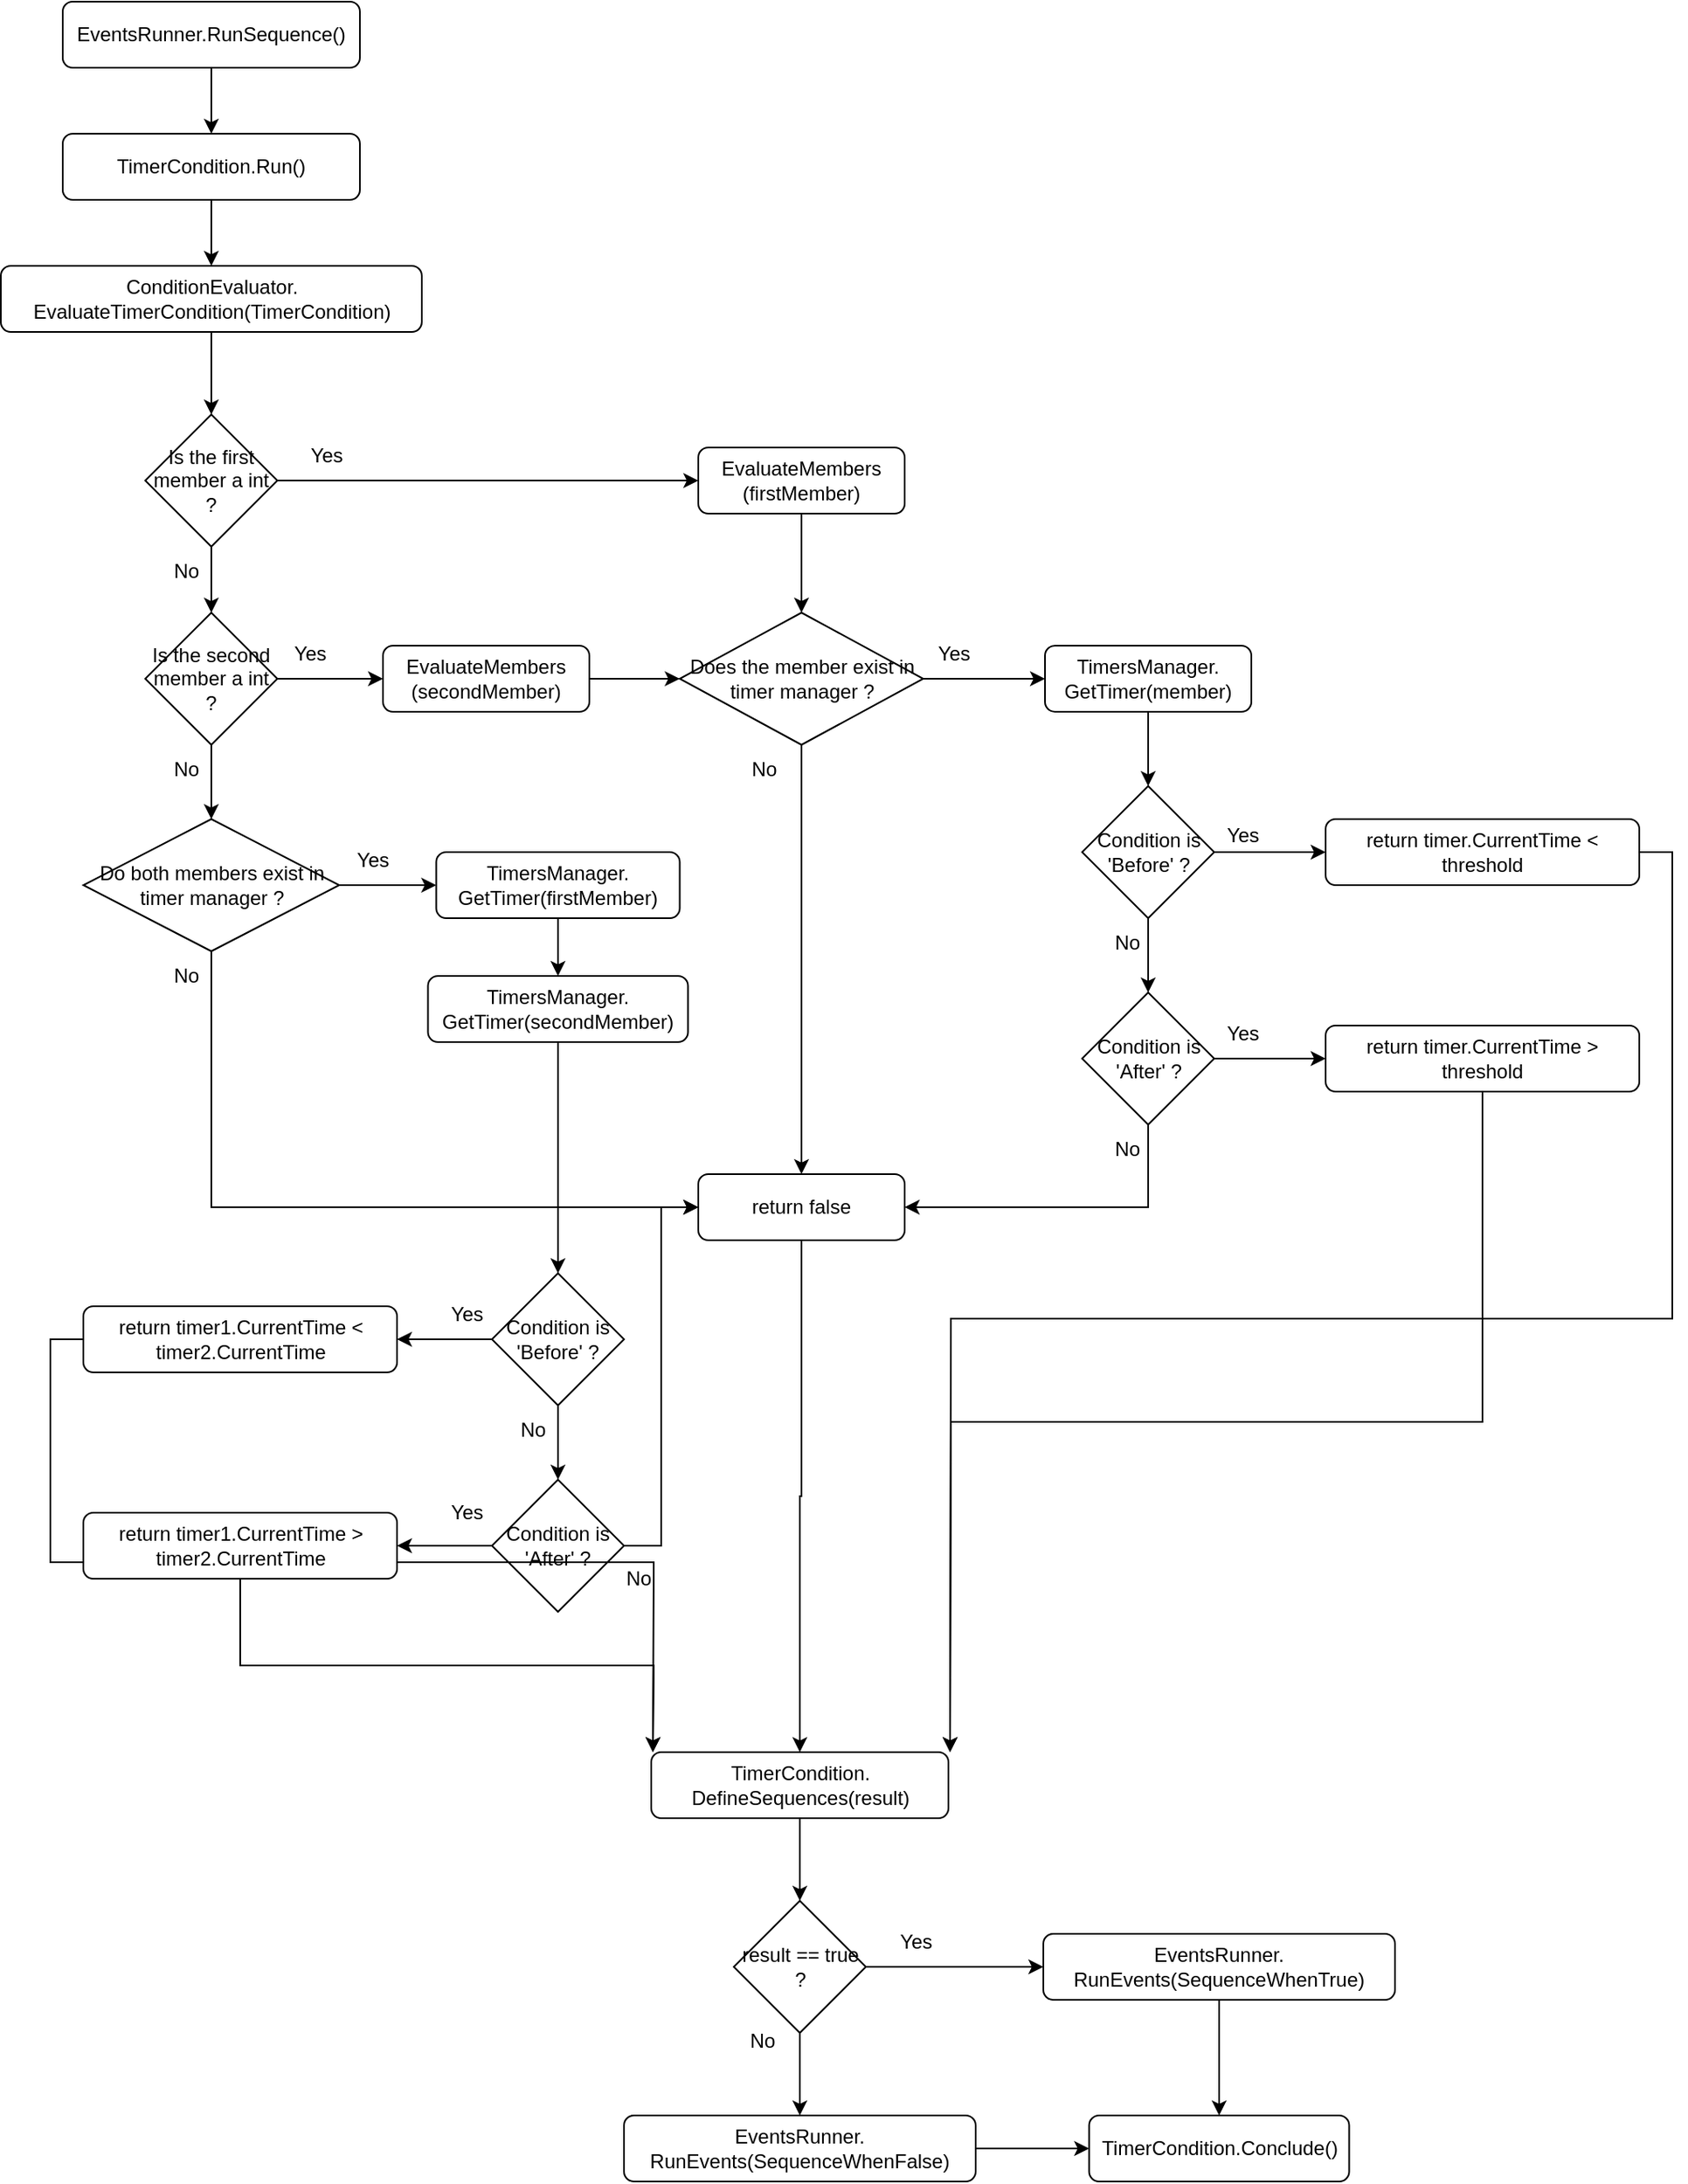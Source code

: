 <mxfile version="24.5.3" type="device" pages="3">
  <diagram name="TimerCondition" id="L7_bqHHO9kC5WA96JviK">
    <mxGraphModel dx="1434" dy="844" grid="1" gridSize="10" guides="1" tooltips="1" connect="1" arrows="1" fold="1" page="1" pageScale="1" pageWidth="827" pageHeight="1169" math="0" shadow="0">
      <root>
        <mxCell id="0" />
        <mxCell id="1" parent="0" />
        <mxCell id="tyDK1rfAqaSJP7Ka55a6-1" style="edgeStyle=orthogonalEdgeStyle;rounded=0;orthogonalLoop=1;jettySize=auto;html=1;exitX=0.5;exitY=1;exitDx=0;exitDy=0;entryX=0.5;entryY=0;entryDx=0;entryDy=0;" edge="1" parent="1" source="tyDK1rfAqaSJP7Ka55a6-2" target="tyDK1rfAqaSJP7Ka55a6-4">
          <mxGeometry relative="1" as="geometry" />
        </mxCell>
        <mxCell id="tyDK1rfAqaSJP7Ka55a6-2" value="EventsRunner.RunSequence()" style="rounded=1;whiteSpace=wrap;html=1;" vertex="1" parent="1">
          <mxGeometry x="95" y="50" width="180" height="40" as="geometry" />
        </mxCell>
        <mxCell id="tyDK1rfAqaSJP7Ka55a6-3" style="edgeStyle=orthogonalEdgeStyle;rounded=0;orthogonalLoop=1;jettySize=auto;html=1;exitX=0.5;exitY=1;exitDx=0;exitDy=0;entryX=0.5;entryY=0;entryDx=0;entryDy=0;" edge="1" parent="1" source="tyDK1rfAqaSJP7Ka55a6-4" target="tyDK1rfAqaSJP7Ka55a6-6">
          <mxGeometry relative="1" as="geometry" />
        </mxCell>
        <mxCell id="tyDK1rfAqaSJP7Ka55a6-4" value="TimerCondition.Run()" style="rounded=1;whiteSpace=wrap;html=1;" vertex="1" parent="1">
          <mxGeometry x="95" y="130" width="180" height="40" as="geometry" />
        </mxCell>
        <mxCell id="tyDK1rfAqaSJP7Ka55a6-5" style="edgeStyle=orthogonalEdgeStyle;rounded=0;orthogonalLoop=1;jettySize=auto;html=1;exitX=0.5;exitY=1;exitDx=0;exitDy=0;entryX=0.5;entryY=0;entryDx=0;entryDy=0;" edge="1" parent="1" source="tyDK1rfAqaSJP7Ka55a6-6" target="tyDK1rfAqaSJP7Ka55a6-9">
          <mxGeometry relative="1" as="geometry" />
        </mxCell>
        <mxCell id="tyDK1rfAqaSJP7Ka55a6-6" value="ConditionEvaluator.&lt;div&gt;EvaluateTimerCondition(TimerCondition)&lt;/div&gt;" style="rounded=1;whiteSpace=wrap;html=1;" vertex="1" parent="1">
          <mxGeometry x="57.5" y="210" width="255" height="40" as="geometry" />
        </mxCell>
        <mxCell id="tyDK1rfAqaSJP7Ka55a6-7" style="edgeStyle=orthogonalEdgeStyle;rounded=0;orthogonalLoop=1;jettySize=auto;html=1;exitX=0.5;exitY=1;exitDx=0;exitDy=0;entryX=0.5;entryY=0;entryDx=0;entryDy=0;" edge="1" parent="1" source="tyDK1rfAqaSJP7Ka55a6-9" target="tyDK1rfAqaSJP7Ka55a6-12">
          <mxGeometry relative="1" as="geometry" />
        </mxCell>
        <mxCell id="tyDK1rfAqaSJP7Ka55a6-8" style="edgeStyle=orthogonalEdgeStyle;rounded=0;orthogonalLoop=1;jettySize=auto;html=1;exitX=1;exitY=0.5;exitDx=0;exitDy=0;entryX=0;entryY=0.5;entryDx=0;entryDy=0;" edge="1" parent="1" source="tyDK1rfAqaSJP7Ka55a6-9" target="tyDK1rfAqaSJP7Ka55a6-15">
          <mxGeometry relative="1" as="geometry" />
        </mxCell>
        <mxCell id="tyDK1rfAqaSJP7Ka55a6-9" value="Is the first member a int ?" style="rhombus;whiteSpace=wrap;html=1;" vertex="1" parent="1">
          <mxGeometry x="145" y="300" width="80" height="80" as="geometry" />
        </mxCell>
        <mxCell id="tyDK1rfAqaSJP7Ka55a6-10" style="edgeStyle=orthogonalEdgeStyle;rounded=0;orthogonalLoop=1;jettySize=auto;html=1;exitX=1;exitY=0.5;exitDx=0;exitDy=0;entryX=0;entryY=0.5;entryDx=0;entryDy=0;" edge="1" parent="1" source="tyDK1rfAqaSJP7Ka55a6-12" target="tyDK1rfAqaSJP7Ka55a6-39">
          <mxGeometry relative="1" as="geometry" />
        </mxCell>
        <mxCell id="tyDK1rfAqaSJP7Ka55a6-11" style="edgeStyle=orthogonalEdgeStyle;rounded=0;orthogonalLoop=1;jettySize=auto;html=1;exitX=0.5;exitY=1;exitDx=0;exitDy=0;entryX=0.5;entryY=0;entryDx=0;entryDy=0;" edge="1" parent="1" source="tyDK1rfAqaSJP7Ka55a6-12" target="tyDK1rfAqaSJP7Ka55a6-43">
          <mxGeometry relative="1" as="geometry" />
        </mxCell>
        <mxCell id="tyDK1rfAqaSJP7Ka55a6-12" value="Is the second member a int ?" style="rhombus;whiteSpace=wrap;html=1;" vertex="1" parent="1">
          <mxGeometry x="145" y="420" width="80" height="80" as="geometry" />
        </mxCell>
        <mxCell id="tyDK1rfAqaSJP7Ka55a6-13" value="No" style="text;html=1;align=center;verticalAlign=middle;whiteSpace=wrap;rounded=0;" vertex="1" parent="1">
          <mxGeometry x="140" y="380" width="60" height="30" as="geometry" />
        </mxCell>
        <mxCell id="tyDK1rfAqaSJP7Ka55a6-14" style="edgeStyle=orthogonalEdgeStyle;rounded=0;orthogonalLoop=1;jettySize=auto;html=1;exitX=0.5;exitY=1;exitDx=0;exitDy=0;entryX=0.5;entryY=0;entryDx=0;entryDy=0;" edge="1" parent="1" source="tyDK1rfAqaSJP7Ka55a6-15" target="tyDK1rfAqaSJP7Ka55a6-19">
          <mxGeometry relative="1" as="geometry" />
        </mxCell>
        <mxCell id="tyDK1rfAqaSJP7Ka55a6-15" value="EvaluateMembers&lt;div&gt;(firstMember)&lt;/div&gt;" style="rounded=1;whiteSpace=wrap;html=1;" vertex="1" parent="1">
          <mxGeometry x="480" y="320" width="125" height="40" as="geometry" />
        </mxCell>
        <mxCell id="tyDK1rfAqaSJP7Ka55a6-16" value="Yes" style="text;html=1;align=center;verticalAlign=middle;whiteSpace=wrap;rounded=0;" vertex="1" parent="1">
          <mxGeometry x="225" y="310" width="60" height="30" as="geometry" />
        </mxCell>
        <mxCell id="tyDK1rfAqaSJP7Ka55a6-17" style="edgeStyle=orthogonalEdgeStyle;rounded=0;orthogonalLoop=1;jettySize=auto;html=1;exitX=0.5;exitY=1;exitDx=0;exitDy=0;entryX=0.5;entryY=0;entryDx=0;entryDy=0;" edge="1" parent="1" source="tyDK1rfAqaSJP7Ka55a6-19" target="tyDK1rfAqaSJP7Ka55a6-21">
          <mxGeometry relative="1" as="geometry" />
        </mxCell>
        <mxCell id="tyDK1rfAqaSJP7Ka55a6-18" style="edgeStyle=orthogonalEdgeStyle;rounded=0;orthogonalLoop=1;jettySize=auto;html=1;exitX=1;exitY=0.5;exitDx=0;exitDy=0;entryX=0;entryY=0.5;entryDx=0;entryDy=0;" edge="1" parent="1" source="tyDK1rfAqaSJP7Ka55a6-19" target="tyDK1rfAqaSJP7Ka55a6-24">
          <mxGeometry relative="1" as="geometry" />
        </mxCell>
        <mxCell id="tyDK1rfAqaSJP7Ka55a6-19" value="Does the member exist in timer manager ?" style="rhombus;whiteSpace=wrap;html=1;" vertex="1" parent="1">
          <mxGeometry x="468.75" y="420" width="147.5" height="80" as="geometry" />
        </mxCell>
        <mxCell id="tyDK1rfAqaSJP7Ka55a6-20" style="edgeStyle=orthogonalEdgeStyle;rounded=0;orthogonalLoop=1;jettySize=auto;html=1;exitX=0.5;exitY=1;exitDx=0;exitDy=0;entryX=0.5;entryY=0;entryDx=0;entryDy=0;" edge="1" parent="1" source="tyDK1rfAqaSJP7Ka55a6-21" target="tyDK1rfAqaSJP7Ka55a6-68">
          <mxGeometry relative="1" as="geometry">
            <mxPoint x="542.5" y="1090" as="targetPoint" />
          </mxGeometry>
        </mxCell>
        <mxCell id="tyDK1rfAqaSJP7Ka55a6-21" value="return false" style="rounded=1;whiteSpace=wrap;html=1;" vertex="1" parent="1">
          <mxGeometry x="480" y="760" width="125" height="40" as="geometry" />
        </mxCell>
        <mxCell id="tyDK1rfAqaSJP7Ka55a6-22" value="No" style="text;html=1;align=center;verticalAlign=middle;whiteSpace=wrap;rounded=0;" vertex="1" parent="1">
          <mxGeometry x="490" y="500" width="60" height="30" as="geometry" />
        </mxCell>
        <mxCell id="tyDK1rfAqaSJP7Ka55a6-23" style="edgeStyle=orthogonalEdgeStyle;rounded=0;orthogonalLoop=1;jettySize=auto;html=1;exitX=0.5;exitY=1;exitDx=0;exitDy=0;entryX=0.5;entryY=0;entryDx=0;entryDy=0;" edge="1" parent="1" source="tyDK1rfAqaSJP7Ka55a6-24" target="tyDK1rfAqaSJP7Ka55a6-28">
          <mxGeometry relative="1" as="geometry" />
        </mxCell>
        <mxCell id="tyDK1rfAqaSJP7Ka55a6-24" value="TimersManager.&lt;div&gt;GetTimer(member)&lt;/div&gt;" style="rounded=1;whiteSpace=wrap;html=1;" vertex="1" parent="1">
          <mxGeometry x="690" y="440" width="125" height="40" as="geometry" />
        </mxCell>
        <mxCell id="tyDK1rfAqaSJP7Ka55a6-25" value="Yes" style="text;html=1;align=center;verticalAlign=middle;whiteSpace=wrap;rounded=0;" vertex="1" parent="1">
          <mxGeometry x="605" y="430" width="60" height="30" as="geometry" />
        </mxCell>
        <mxCell id="tyDK1rfAqaSJP7Ka55a6-26" style="edgeStyle=orthogonalEdgeStyle;rounded=0;orthogonalLoop=1;jettySize=auto;html=1;exitX=0.5;exitY=1;exitDx=0;exitDy=0;entryX=0.5;entryY=0;entryDx=0;entryDy=0;" edge="1" parent="1" source="tyDK1rfAqaSJP7Ka55a6-28" target="tyDK1rfAqaSJP7Ka55a6-31">
          <mxGeometry relative="1" as="geometry" />
        </mxCell>
        <mxCell id="tyDK1rfAqaSJP7Ka55a6-27" style="edgeStyle=orthogonalEdgeStyle;rounded=0;orthogonalLoop=1;jettySize=auto;html=1;exitX=1;exitY=0.5;exitDx=0;exitDy=0;entryX=0;entryY=0.5;entryDx=0;entryDy=0;" edge="1" parent="1" source="tyDK1rfAqaSJP7Ka55a6-28" target="tyDK1rfAqaSJP7Ka55a6-35">
          <mxGeometry relative="1" as="geometry" />
        </mxCell>
        <mxCell id="tyDK1rfAqaSJP7Ka55a6-28" value="Condition is &#39;Before&#39; ?" style="rhombus;whiteSpace=wrap;html=1;" vertex="1" parent="1">
          <mxGeometry x="712.5" y="525" width="80" height="80" as="geometry" />
        </mxCell>
        <mxCell id="tyDK1rfAqaSJP7Ka55a6-29" style="edgeStyle=orthogonalEdgeStyle;rounded=0;orthogonalLoop=1;jettySize=auto;html=1;exitX=0.5;exitY=1;exitDx=0;exitDy=0;entryX=1;entryY=0.5;entryDx=0;entryDy=0;" edge="1" parent="1" source="tyDK1rfAqaSJP7Ka55a6-31" target="tyDK1rfAqaSJP7Ka55a6-21">
          <mxGeometry relative="1" as="geometry" />
        </mxCell>
        <mxCell id="tyDK1rfAqaSJP7Ka55a6-30" style="edgeStyle=orthogonalEdgeStyle;rounded=0;orthogonalLoop=1;jettySize=auto;html=1;exitX=1;exitY=0.5;exitDx=0;exitDy=0;entryX=0;entryY=0.5;entryDx=0;entryDy=0;" edge="1" parent="1" source="tyDK1rfAqaSJP7Ka55a6-31">
          <mxGeometry relative="1" as="geometry">
            <mxPoint x="860" y="690" as="targetPoint" />
          </mxGeometry>
        </mxCell>
        <mxCell id="tyDK1rfAqaSJP7Ka55a6-31" value="Condition is &#39;After&#39; ?" style="rhombus;whiteSpace=wrap;html=1;" vertex="1" parent="1">
          <mxGeometry x="712.5" y="650" width="80" height="80" as="geometry" />
        </mxCell>
        <mxCell id="tyDK1rfAqaSJP7Ka55a6-32" value="No" style="text;html=1;align=center;verticalAlign=middle;whiteSpace=wrap;rounded=0;" vertex="1" parent="1">
          <mxGeometry x="710" y="605" width="60" height="30" as="geometry" />
        </mxCell>
        <mxCell id="tyDK1rfAqaSJP7Ka55a6-33" value="No" style="text;html=1;align=center;verticalAlign=middle;whiteSpace=wrap;rounded=0;" vertex="1" parent="1">
          <mxGeometry x="710" y="730" width="60" height="30" as="geometry" />
        </mxCell>
        <mxCell id="tyDK1rfAqaSJP7Ka55a6-34" style="edgeStyle=orthogonalEdgeStyle;rounded=0;orthogonalLoop=1;jettySize=auto;html=1;exitX=1;exitY=0.5;exitDx=0;exitDy=0;entryX=1;entryY=0.5;entryDx=0;entryDy=0;" edge="1" parent="1" source="tyDK1rfAqaSJP7Ka55a6-35">
          <mxGeometry relative="1" as="geometry">
            <mxPoint x="632.5" y="1110" as="targetPoint" />
          </mxGeometry>
        </mxCell>
        <mxCell id="tyDK1rfAqaSJP7Ka55a6-35" value="return timer.CurrentTime &amp;lt; threshold" style="rounded=1;whiteSpace=wrap;html=1;" vertex="1" parent="1">
          <mxGeometry x="860" y="545" width="190" height="40" as="geometry" />
        </mxCell>
        <mxCell id="tyDK1rfAqaSJP7Ka55a6-36" value="Yes" style="text;html=1;align=center;verticalAlign=middle;whiteSpace=wrap;rounded=0;" vertex="1" parent="1">
          <mxGeometry x="780" y="540" width="60" height="30" as="geometry" />
        </mxCell>
        <mxCell id="tyDK1rfAqaSJP7Ka55a6-37" value="Yes" style="text;html=1;align=center;verticalAlign=middle;whiteSpace=wrap;rounded=0;" vertex="1" parent="1">
          <mxGeometry x="780" y="660" width="60" height="30" as="geometry" />
        </mxCell>
        <mxCell id="tyDK1rfAqaSJP7Ka55a6-38" style="edgeStyle=orthogonalEdgeStyle;rounded=0;orthogonalLoop=1;jettySize=auto;html=1;exitX=1;exitY=0.5;exitDx=0;exitDy=0;entryX=0;entryY=0.5;entryDx=0;entryDy=0;" edge="1" parent="1" source="tyDK1rfAqaSJP7Ka55a6-39" target="tyDK1rfAqaSJP7Ka55a6-19">
          <mxGeometry relative="1" as="geometry" />
        </mxCell>
        <mxCell id="tyDK1rfAqaSJP7Ka55a6-39" value="EvaluateMembers&lt;div&gt;(secondMember)&lt;/div&gt;" style="rounded=1;whiteSpace=wrap;html=1;" vertex="1" parent="1">
          <mxGeometry x="289" y="440" width="125" height="40" as="geometry" />
        </mxCell>
        <mxCell id="tyDK1rfAqaSJP7Ka55a6-40" value="Yes" style="text;html=1;align=center;verticalAlign=middle;whiteSpace=wrap;rounded=0;" vertex="1" parent="1">
          <mxGeometry x="215" y="430" width="60" height="30" as="geometry" />
        </mxCell>
        <mxCell id="tyDK1rfAqaSJP7Ka55a6-41" style="edgeStyle=orthogonalEdgeStyle;rounded=0;orthogonalLoop=1;jettySize=auto;html=1;exitX=1;exitY=0.5;exitDx=0;exitDy=0;entryX=0;entryY=0.5;entryDx=0;entryDy=0;" edge="1" parent="1" source="tyDK1rfAqaSJP7Ka55a6-43" target="tyDK1rfAqaSJP7Ka55a6-45">
          <mxGeometry relative="1" as="geometry" />
        </mxCell>
        <mxCell id="tyDK1rfAqaSJP7Ka55a6-42" style="edgeStyle=orthogonalEdgeStyle;rounded=0;orthogonalLoop=1;jettySize=auto;html=1;exitX=0.5;exitY=1;exitDx=0;exitDy=0;entryX=0;entryY=0.5;entryDx=0;entryDy=0;" edge="1" parent="1" source="tyDK1rfAqaSJP7Ka55a6-43" target="tyDK1rfAqaSJP7Ka55a6-21">
          <mxGeometry relative="1" as="geometry" />
        </mxCell>
        <mxCell id="tyDK1rfAqaSJP7Ka55a6-43" value="Do both members exist in timer manager ?" style="rhombus;whiteSpace=wrap;html=1;" vertex="1" parent="1">
          <mxGeometry x="107.5" y="545" width="155" height="80" as="geometry" />
        </mxCell>
        <mxCell id="tyDK1rfAqaSJP7Ka55a6-44" style="edgeStyle=orthogonalEdgeStyle;rounded=0;orthogonalLoop=1;jettySize=auto;html=1;exitX=0.5;exitY=1;exitDx=0;exitDy=0;entryX=0.5;entryY=0;entryDx=0;entryDy=0;" edge="1" parent="1" source="tyDK1rfAqaSJP7Ka55a6-45" target="tyDK1rfAqaSJP7Ka55a6-47">
          <mxGeometry relative="1" as="geometry" />
        </mxCell>
        <mxCell id="tyDK1rfAqaSJP7Ka55a6-45" value="TimersManager.&lt;div&gt;GetTimer(firstMember)&lt;/div&gt;" style="rounded=1;whiteSpace=wrap;html=1;" vertex="1" parent="1">
          <mxGeometry x="321.25" y="565" width="147.5" height="40" as="geometry" />
        </mxCell>
        <mxCell id="tyDK1rfAqaSJP7Ka55a6-46" style="edgeStyle=orthogonalEdgeStyle;rounded=0;orthogonalLoop=1;jettySize=auto;html=1;exitX=0.5;exitY=1;exitDx=0;exitDy=0;entryX=0.5;entryY=0;entryDx=0;entryDy=0;" edge="1" parent="1" source="tyDK1rfAqaSJP7Ka55a6-47" target="tyDK1rfAqaSJP7Ka55a6-55">
          <mxGeometry relative="1" as="geometry" />
        </mxCell>
        <mxCell id="tyDK1rfAqaSJP7Ka55a6-47" value="TimersManager.&lt;div&gt;GetTimer(secondMember)&lt;/div&gt;" style="rounded=1;whiteSpace=wrap;html=1;" vertex="1" parent="1">
          <mxGeometry x="316.25" y="640" width="157.5" height="40" as="geometry" />
        </mxCell>
        <mxCell id="tyDK1rfAqaSJP7Ka55a6-48" value="Yes" style="text;html=1;align=center;verticalAlign=middle;whiteSpace=wrap;rounded=0;" vertex="1" parent="1">
          <mxGeometry x="252.5" y="555" width="60" height="30" as="geometry" />
        </mxCell>
        <mxCell id="tyDK1rfAqaSJP7Ka55a6-49" value="No" style="text;html=1;align=center;verticalAlign=middle;whiteSpace=wrap;rounded=0;" vertex="1" parent="1">
          <mxGeometry x="140" y="500" width="60" height="30" as="geometry" />
        </mxCell>
        <mxCell id="tyDK1rfAqaSJP7Ka55a6-50" value="No" style="text;html=1;align=center;verticalAlign=middle;whiteSpace=wrap;rounded=0;" vertex="1" parent="1">
          <mxGeometry x="140" y="625" width="60" height="30" as="geometry" />
        </mxCell>
        <mxCell id="tyDK1rfAqaSJP7Ka55a6-51" style="edgeStyle=orthogonalEdgeStyle;rounded=0;orthogonalLoop=1;jettySize=auto;html=1;exitX=0.5;exitY=1;exitDx=0;exitDy=0;entryX=1;entryY=0.5;entryDx=0;entryDy=0;" edge="1" parent="1" source="tyDK1rfAqaSJP7Ka55a6-52">
          <mxGeometry relative="1" as="geometry">
            <mxPoint x="632.5" y="1110" as="targetPoint" />
          </mxGeometry>
        </mxCell>
        <mxCell id="tyDK1rfAqaSJP7Ka55a6-52" value="return timer.CurrentTime &amp;gt; threshold" style="rounded=1;whiteSpace=wrap;html=1;" vertex="1" parent="1">
          <mxGeometry x="860" y="670" width="190" height="40" as="geometry" />
        </mxCell>
        <mxCell id="tyDK1rfAqaSJP7Ka55a6-53" style="edgeStyle=orthogonalEdgeStyle;rounded=0;orthogonalLoop=1;jettySize=auto;html=1;exitX=0.5;exitY=1;exitDx=0;exitDy=0;entryX=0.5;entryY=0;entryDx=0;entryDy=0;" edge="1" parent="1" source="tyDK1rfAqaSJP7Ka55a6-55" target="tyDK1rfAqaSJP7Ka55a6-58">
          <mxGeometry relative="1" as="geometry" />
        </mxCell>
        <mxCell id="tyDK1rfAqaSJP7Ka55a6-54" style="edgeStyle=orthogonalEdgeStyle;rounded=0;orthogonalLoop=1;jettySize=auto;html=1;exitX=0;exitY=0.5;exitDx=0;exitDy=0;entryX=1;entryY=0.5;entryDx=0;entryDy=0;" edge="1" parent="1" source="tyDK1rfAqaSJP7Ka55a6-55" target="tyDK1rfAqaSJP7Ka55a6-60">
          <mxGeometry relative="1" as="geometry" />
        </mxCell>
        <mxCell id="tyDK1rfAqaSJP7Ka55a6-55" value="Condition is &#39;Before&#39; ?" style="rhombus;whiteSpace=wrap;html=1;" vertex="1" parent="1">
          <mxGeometry x="355" y="820" width="80" height="80" as="geometry" />
        </mxCell>
        <mxCell id="tyDK1rfAqaSJP7Ka55a6-56" style="edgeStyle=orthogonalEdgeStyle;rounded=0;orthogonalLoop=1;jettySize=auto;html=1;exitX=0;exitY=0.5;exitDx=0;exitDy=0;entryX=1;entryY=0.5;entryDx=0;entryDy=0;" edge="1" parent="1" source="tyDK1rfAqaSJP7Ka55a6-58" target="tyDK1rfAqaSJP7Ka55a6-62">
          <mxGeometry relative="1" as="geometry" />
        </mxCell>
        <mxCell id="tyDK1rfAqaSJP7Ka55a6-57" style="edgeStyle=orthogonalEdgeStyle;rounded=0;orthogonalLoop=1;jettySize=auto;html=1;exitX=1;exitY=0.5;exitDx=0;exitDy=0;entryX=0;entryY=0.5;entryDx=0;entryDy=0;" edge="1" parent="1" source="tyDK1rfAqaSJP7Ka55a6-58" target="tyDK1rfAqaSJP7Ka55a6-21">
          <mxGeometry relative="1" as="geometry" />
        </mxCell>
        <mxCell id="tyDK1rfAqaSJP7Ka55a6-58" value="Condition is &#39;After&#39; ?" style="rhombus;whiteSpace=wrap;html=1;" vertex="1" parent="1">
          <mxGeometry x="355" y="945" width="80" height="80" as="geometry" />
        </mxCell>
        <mxCell id="tyDK1rfAqaSJP7Ka55a6-59" style="edgeStyle=orthogonalEdgeStyle;rounded=0;orthogonalLoop=1;jettySize=auto;html=1;exitX=0;exitY=0.5;exitDx=0;exitDy=0;entryX=0;entryY=0.5;entryDx=0;entryDy=0;" edge="1" parent="1" source="tyDK1rfAqaSJP7Ka55a6-60">
          <mxGeometry relative="1" as="geometry">
            <mxPoint x="452.5" y="1110" as="targetPoint" />
          </mxGeometry>
        </mxCell>
        <mxCell id="tyDK1rfAqaSJP7Ka55a6-60" value="return timer1.CurrentTime &amp;lt; timer2.CurrentTime" style="rounded=1;whiteSpace=wrap;html=1;" vertex="1" parent="1">
          <mxGeometry x="107.5" y="840" width="190" height="40" as="geometry" />
        </mxCell>
        <mxCell id="tyDK1rfAqaSJP7Ka55a6-61" style="edgeStyle=orthogonalEdgeStyle;rounded=0;orthogonalLoop=1;jettySize=auto;html=1;exitX=0.5;exitY=1;exitDx=0;exitDy=0;entryX=0;entryY=0.5;entryDx=0;entryDy=0;" edge="1" parent="1" source="tyDK1rfAqaSJP7Ka55a6-62">
          <mxGeometry relative="1" as="geometry">
            <mxPoint x="452.5" y="1110" as="targetPoint" />
          </mxGeometry>
        </mxCell>
        <mxCell id="tyDK1rfAqaSJP7Ka55a6-62" value="return timer1.CurrentTime &amp;gt; timer2.CurrentTime" style="rounded=1;whiteSpace=wrap;html=1;" vertex="1" parent="1">
          <mxGeometry x="107.5" y="965" width="190" height="40" as="geometry" />
        </mxCell>
        <mxCell id="tyDK1rfAqaSJP7Ka55a6-63" value="Yes" style="text;html=1;align=center;verticalAlign=middle;whiteSpace=wrap;rounded=0;" vertex="1" parent="1">
          <mxGeometry x="310" y="830" width="60" height="30" as="geometry" />
        </mxCell>
        <mxCell id="tyDK1rfAqaSJP7Ka55a6-64" value="Yes" style="text;html=1;align=center;verticalAlign=middle;whiteSpace=wrap;rounded=0;" vertex="1" parent="1">
          <mxGeometry x="310" y="950" width="60" height="30" as="geometry" />
        </mxCell>
        <mxCell id="tyDK1rfAqaSJP7Ka55a6-65" value="No" style="text;html=1;align=center;verticalAlign=middle;whiteSpace=wrap;rounded=0;" vertex="1" parent="1">
          <mxGeometry x="350" y="900" width="60" height="30" as="geometry" />
        </mxCell>
        <mxCell id="tyDK1rfAqaSJP7Ka55a6-66" value="No" style="text;html=1;align=center;verticalAlign=middle;whiteSpace=wrap;rounded=0;" vertex="1" parent="1">
          <mxGeometry x="414" y="990" width="60" height="30" as="geometry" />
        </mxCell>
        <mxCell id="tyDK1rfAqaSJP7Ka55a6-67" style="edgeStyle=orthogonalEdgeStyle;rounded=0;orthogonalLoop=1;jettySize=auto;html=1;exitX=0.5;exitY=1;exitDx=0;exitDy=0;entryX=0.5;entryY=0;entryDx=0;entryDy=0;" edge="1" parent="1" source="tyDK1rfAqaSJP7Ka55a6-68" target="tyDK1rfAqaSJP7Ka55a6-71">
          <mxGeometry relative="1" as="geometry" />
        </mxCell>
        <mxCell id="tyDK1rfAqaSJP7Ka55a6-68" value="TimerCondition.&lt;div&gt;DefineSequences(result)&lt;/div&gt;" style="rounded=1;whiteSpace=wrap;html=1;" vertex="1" parent="1">
          <mxGeometry x="451.5" y="1110" width="180" height="40" as="geometry" />
        </mxCell>
        <mxCell id="tyDK1rfAqaSJP7Ka55a6-69" style="edgeStyle=orthogonalEdgeStyle;rounded=0;orthogonalLoop=1;jettySize=auto;html=1;exitX=0.5;exitY=1;exitDx=0;exitDy=0;entryX=0.5;entryY=0;entryDx=0;entryDy=0;" edge="1" parent="1" source="tyDK1rfAqaSJP7Ka55a6-71" target="tyDK1rfAqaSJP7Ka55a6-75">
          <mxGeometry relative="1" as="geometry" />
        </mxCell>
        <mxCell id="tyDK1rfAqaSJP7Ka55a6-70" style="edgeStyle=orthogonalEdgeStyle;rounded=0;orthogonalLoop=1;jettySize=auto;html=1;exitX=1;exitY=0.5;exitDx=0;exitDy=0;entryX=0;entryY=0.5;entryDx=0;entryDy=0;" edge="1" parent="1" source="tyDK1rfAqaSJP7Ka55a6-71" target="tyDK1rfAqaSJP7Ka55a6-73">
          <mxGeometry relative="1" as="geometry" />
        </mxCell>
        <mxCell id="tyDK1rfAqaSJP7Ka55a6-71" value="result == true ?" style="rhombus;whiteSpace=wrap;html=1;" vertex="1" parent="1">
          <mxGeometry x="501.5" y="1200" width="80" height="80" as="geometry" />
        </mxCell>
        <mxCell id="tyDK1rfAqaSJP7Ka55a6-72" style="edgeStyle=orthogonalEdgeStyle;rounded=0;orthogonalLoop=1;jettySize=auto;html=1;exitX=0.5;exitY=1;exitDx=0;exitDy=0;entryX=0.5;entryY=0;entryDx=0;entryDy=0;" edge="1" parent="1" source="tyDK1rfAqaSJP7Ka55a6-73" target="tyDK1rfAqaSJP7Ka55a6-78">
          <mxGeometry relative="1" as="geometry" />
        </mxCell>
        <mxCell id="tyDK1rfAqaSJP7Ka55a6-73" value="EventsRunner.&lt;div&gt;RunEvents(SequenceWhenTrue)&lt;/div&gt;" style="rounded=1;whiteSpace=wrap;html=1;" vertex="1" parent="1">
          <mxGeometry x="689" y="1220" width="213" height="40" as="geometry" />
        </mxCell>
        <mxCell id="tyDK1rfAqaSJP7Ka55a6-74" style="edgeStyle=orthogonalEdgeStyle;rounded=0;orthogonalLoop=1;jettySize=auto;html=1;exitX=1;exitY=0.5;exitDx=0;exitDy=0;entryX=0;entryY=0.5;entryDx=0;entryDy=0;" edge="1" parent="1" source="tyDK1rfAqaSJP7Ka55a6-75" target="tyDK1rfAqaSJP7Ka55a6-78">
          <mxGeometry relative="1" as="geometry" />
        </mxCell>
        <mxCell id="tyDK1rfAqaSJP7Ka55a6-75" value="EventsRunner.&lt;div&gt;RunEvents(SequenceWhenFalse)&lt;/div&gt;" style="rounded=1;whiteSpace=wrap;html=1;" vertex="1" parent="1">
          <mxGeometry x="435" y="1330" width="213" height="40" as="geometry" />
        </mxCell>
        <mxCell id="tyDK1rfAqaSJP7Ka55a6-76" value="Yes" style="text;html=1;align=center;verticalAlign=middle;whiteSpace=wrap;rounded=0;" vertex="1" parent="1">
          <mxGeometry x="581.5" y="1210" width="60" height="30" as="geometry" />
        </mxCell>
        <mxCell id="tyDK1rfAqaSJP7Ka55a6-77" value="No" style="text;html=1;align=center;verticalAlign=middle;whiteSpace=wrap;rounded=0;" vertex="1" parent="1">
          <mxGeometry x="489" y="1270" width="60" height="30" as="geometry" />
        </mxCell>
        <mxCell id="tyDK1rfAqaSJP7Ka55a6-78" value="TimerCondition.Conclude()" style="rounded=1;whiteSpace=wrap;html=1;" vertex="1" parent="1">
          <mxGeometry x="716.75" y="1330" width="157.5" height="40" as="geometry" />
        </mxCell>
      </root>
    </mxGraphModel>
  </diagram>
  <diagram id="AA3xphBfQ419hQ_Jf-WI" name="VariableCondition">
    <mxGraphModel dx="1434" dy="844" grid="1" gridSize="10" guides="1" tooltips="1" connect="1" arrows="1" fold="1" page="1" pageScale="1" pageWidth="827" pageHeight="1169" math="0" shadow="0">
      <root>
        <mxCell id="0" />
        <mxCell id="1" parent="0" />
        <mxCell id="sYjvfiARKn-eGG5zewV_-1" style="edgeStyle=orthogonalEdgeStyle;rounded=0;orthogonalLoop=1;jettySize=auto;html=1;exitX=0.5;exitY=1;exitDx=0;exitDy=0;entryX=0.5;entryY=0;entryDx=0;entryDy=0;" edge="1" parent="1" source="sYjvfiARKn-eGG5zewV_-2" target="sYjvfiARKn-eGG5zewV_-4">
          <mxGeometry relative="1" as="geometry" />
        </mxCell>
        <mxCell id="sYjvfiARKn-eGG5zewV_-2" value="EventsRunner.RunSequence()" style="rounded=1;whiteSpace=wrap;html=1;" vertex="1" parent="1">
          <mxGeometry x="95" y="50" width="180" height="40" as="geometry" />
        </mxCell>
        <mxCell id="sYjvfiARKn-eGG5zewV_-3" style="edgeStyle=orthogonalEdgeStyle;rounded=0;orthogonalLoop=1;jettySize=auto;html=1;exitX=0.5;exitY=1;exitDx=0;exitDy=0;entryX=0.5;entryY=0;entryDx=0;entryDy=0;" edge="1" parent="1" source="sYjvfiARKn-eGG5zewV_-4" target="sYjvfiARKn-eGG5zewV_-6">
          <mxGeometry relative="1" as="geometry" />
        </mxCell>
        <mxCell id="sYjvfiARKn-eGG5zewV_-4" value="VariableCondition.Run()" style="rounded=1;whiteSpace=wrap;html=1;" vertex="1" parent="1">
          <mxGeometry x="95" y="130" width="180" height="40" as="geometry" />
        </mxCell>
        <mxCell id="sYjvfiARKn-eGG5zewV_-5" style="edgeStyle=orthogonalEdgeStyle;rounded=0;orthogonalLoop=1;jettySize=auto;html=1;exitX=0.5;exitY=1;exitDx=0;exitDy=0;entryX=0.5;entryY=0;entryDx=0;entryDy=0;" edge="1" parent="1" source="sYjvfiARKn-eGG5zewV_-6" target="sYjvfiARKn-eGG5zewV_-9">
          <mxGeometry relative="1" as="geometry" />
        </mxCell>
        <mxCell id="sYjvfiARKn-eGG5zewV_-6" value="ConditionEvaluator.&lt;div&gt;EvaluateVariableCondition(VariableCondition)&lt;/div&gt;" style="rounded=1;whiteSpace=wrap;html=1;" vertex="1" parent="1">
          <mxGeometry x="57.5" y="210" width="255" height="40" as="geometry" />
        </mxCell>
        <mxCell id="sYjvfiARKn-eGG5zewV_-7" style="edgeStyle=orthogonalEdgeStyle;rounded=0;orthogonalLoop=1;jettySize=auto;html=1;exitX=0.5;exitY=1;exitDx=0;exitDy=0;entryX=0.5;entryY=0;entryDx=0;entryDy=0;" edge="1" parent="1" source="sYjvfiARKn-eGG5zewV_-9" target="sYjvfiARKn-eGG5zewV_-12">
          <mxGeometry relative="1" as="geometry" />
        </mxCell>
        <mxCell id="sYjvfiARKn-eGG5zewV_-8" style="edgeStyle=orthogonalEdgeStyle;rounded=0;orthogonalLoop=1;jettySize=auto;html=1;exitX=1;exitY=0.5;exitDx=0;exitDy=0;entryX=0;entryY=0.5;entryDx=0;entryDy=0;" edge="1" parent="1" source="sYjvfiARKn-eGG5zewV_-9" target="sYjvfiARKn-eGG5zewV_-18">
          <mxGeometry relative="1" as="geometry" />
        </mxCell>
        <mxCell id="sYjvfiARKn-eGG5zewV_-9" value="Is the first member a int ?" style="rhombus;whiteSpace=wrap;html=1;" vertex="1" parent="1">
          <mxGeometry x="145" y="300" width="80" height="80" as="geometry" />
        </mxCell>
        <mxCell id="sYjvfiARKn-eGG5zewV_-10" style="edgeStyle=orthogonalEdgeStyle;rounded=0;orthogonalLoop=1;jettySize=auto;html=1;exitX=0.5;exitY=1;exitDx=0;exitDy=0;entryX=0.5;entryY=0;entryDx=0;entryDy=0;" edge="1" parent="1" source="sYjvfiARKn-eGG5zewV_-12" target="sYjvfiARKn-eGG5zewV_-14">
          <mxGeometry relative="1" as="geometry" />
        </mxCell>
        <mxCell id="sYjvfiARKn-eGG5zewV_-11" style="edgeStyle=orthogonalEdgeStyle;rounded=0;orthogonalLoop=1;jettySize=auto;html=1;exitX=1;exitY=0.5;exitDx=0;exitDy=0;entryX=0;entryY=0.5;entryDx=0;entryDy=0;" edge="1" parent="1" source="sYjvfiARKn-eGG5zewV_-12" target="sYjvfiARKn-eGG5zewV_-24">
          <mxGeometry relative="1" as="geometry" />
        </mxCell>
        <mxCell id="sYjvfiARKn-eGG5zewV_-12" value="Is the second member a int ?" style="rhombus;whiteSpace=wrap;html=1;" vertex="1" parent="1">
          <mxGeometry x="145" y="420" width="80" height="80" as="geometry" />
        </mxCell>
        <mxCell id="sYjvfiARKn-eGG5zewV_-13" style="edgeStyle=orthogonalEdgeStyle;rounded=0;orthogonalLoop=1;jettySize=auto;html=1;exitX=0.5;exitY=1;exitDx=0;exitDy=0;entryX=0;entryY=0.5;entryDx=0;entryDy=0;" edge="1" parent="1" source="sYjvfiARKn-eGG5zewV_-14" target="sYjvfiARKn-eGG5zewV_-71">
          <mxGeometry relative="1" as="geometry" />
        </mxCell>
        <mxCell id="sYjvfiARKn-eGG5zewV_-14" value="Do both members exist in data holder ?" style="rhombus;whiteSpace=wrap;html=1;" vertex="1" parent="1">
          <mxGeometry x="107.5" y="545" width="155" height="80" as="geometry" />
        </mxCell>
        <mxCell id="sYjvfiARKn-eGG5zewV_-15" value="No" style="text;html=1;align=center;verticalAlign=middle;whiteSpace=wrap;rounded=0;" vertex="1" parent="1">
          <mxGeometry x="140" y="380" width="60" height="30" as="geometry" />
        </mxCell>
        <mxCell id="sYjvfiARKn-eGG5zewV_-16" value="No" style="text;html=1;align=center;verticalAlign=middle;whiteSpace=wrap;rounded=0;" vertex="1" parent="1">
          <mxGeometry x="140" y="500" width="60" height="30" as="geometry" />
        </mxCell>
        <mxCell id="sYjvfiARKn-eGG5zewV_-17" style="edgeStyle=orthogonalEdgeStyle;rounded=0;orthogonalLoop=1;jettySize=auto;html=1;exitX=0.5;exitY=1;exitDx=0;exitDy=0;entryX=0.5;entryY=0;entryDx=0;entryDy=0;" edge="1" parent="1" source="sYjvfiARKn-eGG5zewV_-18" target="sYjvfiARKn-eGG5zewV_-22">
          <mxGeometry relative="1" as="geometry" />
        </mxCell>
        <mxCell id="sYjvfiARKn-eGG5zewV_-18" value="EvaluateMembers&lt;div&gt;(firstMember)&lt;/div&gt;" style="rounded=1;whiteSpace=wrap;html=1;" vertex="1" parent="1">
          <mxGeometry x="480" y="320" width="125" height="40" as="geometry" />
        </mxCell>
        <mxCell id="sYjvfiARKn-eGG5zewV_-19" value="Yes" style="text;html=1;align=center;verticalAlign=middle;whiteSpace=wrap;rounded=0;" vertex="1" parent="1">
          <mxGeometry x="225" y="310" width="60" height="30" as="geometry" />
        </mxCell>
        <mxCell id="sYjvfiARKn-eGG5zewV_-20" style="edgeStyle=orthogonalEdgeStyle;rounded=0;orthogonalLoop=1;jettySize=auto;html=1;exitX=1;exitY=0.5;exitDx=0;exitDy=0;entryX=0;entryY=0.5;entryDx=0;entryDy=0;" edge="1" parent="1" source="sYjvfiARKn-eGG5zewV_-22" target="sYjvfiARKn-eGG5zewV_-27">
          <mxGeometry relative="1" as="geometry" />
        </mxCell>
        <mxCell id="sYjvfiARKn-eGG5zewV_-21" style="edgeStyle=orthogonalEdgeStyle;rounded=0;orthogonalLoop=1;jettySize=auto;html=1;exitX=0.5;exitY=1;exitDx=0;exitDy=0;entryX=0.5;entryY=0;entryDx=0;entryDy=0;" edge="1" parent="1" source="sYjvfiARKn-eGG5zewV_-22" target="sYjvfiARKn-eGG5zewV_-71">
          <mxGeometry relative="1" as="geometry" />
        </mxCell>
        <mxCell id="sYjvfiARKn-eGG5zewV_-22" value="Does the member exist in data holder ?" style="rhombus;whiteSpace=wrap;html=1;" vertex="1" parent="1">
          <mxGeometry x="468.75" y="420" width="147.5" height="80" as="geometry" />
        </mxCell>
        <mxCell id="sYjvfiARKn-eGG5zewV_-23" style="edgeStyle=orthogonalEdgeStyle;rounded=0;orthogonalLoop=1;jettySize=auto;html=1;exitX=1;exitY=0.5;exitDx=0;exitDy=0;entryX=0;entryY=0.5;entryDx=0;entryDy=0;" edge="1" parent="1" source="sYjvfiARKn-eGG5zewV_-24" target="sYjvfiARKn-eGG5zewV_-22">
          <mxGeometry relative="1" as="geometry" />
        </mxCell>
        <mxCell id="sYjvfiARKn-eGG5zewV_-24" value="EvaluateMembers&lt;div&gt;(secondMember)&lt;/div&gt;" style="rounded=1;whiteSpace=wrap;html=1;" vertex="1" parent="1">
          <mxGeometry x="289" y="440" width="125" height="40" as="geometry" />
        </mxCell>
        <mxCell id="sYjvfiARKn-eGG5zewV_-25" value="Yes" style="text;html=1;align=center;verticalAlign=middle;whiteSpace=wrap;rounded=0;" vertex="1" parent="1">
          <mxGeometry x="225" y="430" width="60" height="30" as="geometry" />
        </mxCell>
        <mxCell id="sYjvfiARKn-eGG5zewV_-26" style="edgeStyle=orthogonalEdgeStyle;rounded=0;orthogonalLoop=1;jettySize=auto;html=1;exitX=0.5;exitY=1;exitDx=0;exitDy=0;entryX=0.5;entryY=0;entryDx=0;entryDy=0;" edge="1" parent="1" source="sYjvfiARKn-eGG5zewV_-27" target="sYjvfiARKn-eGG5zewV_-31">
          <mxGeometry relative="1" as="geometry" />
        </mxCell>
        <mxCell id="sYjvfiARKn-eGG5zewV_-27" value="PersistentDataHolder.&lt;div&gt;GetData(member)&lt;/div&gt;" style="rounded=1;whiteSpace=wrap;html=1;" vertex="1" parent="1">
          <mxGeometry x="690" y="440" width="125" height="40" as="geometry" />
        </mxCell>
        <mxCell id="sYjvfiARKn-eGG5zewV_-28" value="Yes" style="text;html=1;align=center;verticalAlign=middle;whiteSpace=wrap;rounded=0;" vertex="1" parent="1">
          <mxGeometry x="605" y="430" width="60" height="30" as="geometry" />
        </mxCell>
        <mxCell id="sYjvfiARKn-eGG5zewV_-29" style="edgeStyle=orthogonalEdgeStyle;rounded=0;orthogonalLoop=1;jettySize=auto;html=1;exitX=0.5;exitY=1;exitDx=0;exitDy=0;entryX=0.5;entryY=0;entryDx=0;entryDy=0;" edge="1" parent="1" source="sYjvfiARKn-eGG5zewV_-31" target="sYjvfiARKn-eGG5zewV_-34">
          <mxGeometry relative="1" as="geometry" />
        </mxCell>
        <mxCell id="sYjvfiARKn-eGG5zewV_-30" style="edgeStyle=orthogonalEdgeStyle;rounded=0;orthogonalLoop=1;jettySize=auto;html=1;exitX=1;exitY=0.5;exitDx=0;exitDy=0;entryX=0;entryY=0.5;entryDx=0;entryDy=0;" edge="1" parent="1" source="sYjvfiARKn-eGG5zewV_-31" target="sYjvfiARKn-eGG5zewV_-53">
          <mxGeometry relative="1" as="geometry" />
        </mxCell>
        <mxCell id="sYjvfiARKn-eGG5zewV_-31" value="Condition is &#39;Equal&#39; ?" style="rhombus;whiteSpace=wrap;html=1;" vertex="1" parent="1">
          <mxGeometry x="712.5" y="525" width="80" height="80" as="geometry" />
        </mxCell>
        <mxCell id="sYjvfiARKn-eGG5zewV_-32" style="edgeStyle=orthogonalEdgeStyle;rounded=0;orthogonalLoop=1;jettySize=auto;html=1;exitX=0.5;exitY=1;exitDx=0;exitDy=0;entryX=0.5;entryY=0;entryDx=0;entryDy=0;" edge="1" parent="1" source="sYjvfiARKn-eGG5zewV_-34" target="sYjvfiARKn-eGG5zewV_-37">
          <mxGeometry relative="1" as="geometry" />
        </mxCell>
        <mxCell id="sYjvfiARKn-eGG5zewV_-33" style="edgeStyle=orthogonalEdgeStyle;rounded=0;orthogonalLoop=1;jettySize=auto;html=1;exitX=1;exitY=0.5;exitDx=0;exitDy=0;entryX=0;entryY=0.5;entryDx=0;entryDy=0;" edge="1" parent="1" source="sYjvfiARKn-eGG5zewV_-34" target="sYjvfiARKn-eGG5zewV_-55">
          <mxGeometry relative="1" as="geometry" />
        </mxCell>
        <mxCell id="sYjvfiARKn-eGG5zewV_-34" value="Condition is &#39;Different&#39; ?" style="rhombus;whiteSpace=wrap;html=1;" vertex="1" parent="1">
          <mxGeometry x="712.5" y="650" width="80" height="80" as="geometry" />
        </mxCell>
        <mxCell id="sYjvfiARKn-eGG5zewV_-35" style="edgeStyle=orthogonalEdgeStyle;rounded=0;orthogonalLoop=1;jettySize=auto;html=1;exitX=0.5;exitY=1;exitDx=0;exitDy=0;entryX=0.5;entryY=0;entryDx=0;entryDy=0;" edge="1" parent="1" source="sYjvfiARKn-eGG5zewV_-37" target="sYjvfiARKn-eGG5zewV_-40">
          <mxGeometry relative="1" as="geometry" />
        </mxCell>
        <mxCell id="sYjvfiARKn-eGG5zewV_-36" style="edgeStyle=orthogonalEdgeStyle;rounded=0;orthogonalLoop=1;jettySize=auto;html=1;exitX=1;exitY=0.5;exitDx=0;exitDy=0;entryX=0;entryY=0.5;entryDx=0;entryDy=0;" edge="1" parent="1" source="sYjvfiARKn-eGG5zewV_-37" target="sYjvfiARKn-eGG5zewV_-57">
          <mxGeometry relative="1" as="geometry" />
        </mxCell>
        <mxCell id="sYjvfiARKn-eGG5zewV_-37" value="Condition is &#39;EqualOrGreaterThan&#39; ?" style="rhombus;whiteSpace=wrap;html=1;" vertex="1" parent="1">
          <mxGeometry x="673.75" y="780" width="157.5" height="80" as="geometry" />
        </mxCell>
        <mxCell id="sYjvfiARKn-eGG5zewV_-38" style="edgeStyle=orthogonalEdgeStyle;rounded=0;orthogonalLoop=1;jettySize=auto;html=1;exitX=0.5;exitY=1;exitDx=0;exitDy=0;entryX=0.5;entryY=0;entryDx=0;entryDy=0;" edge="1" parent="1" source="sYjvfiARKn-eGG5zewV_-40" target="sYjvfiARKn-eGG5zewV_-43">
          <mxGeometry relative="1" as="geometry" />
        </mxCell>
        <mxCell id="sYjvfiARKn-eGG5zewV_-39" style="edgeStyle=orthogonalEdgeStyle;rounded=0;orthogonalLoop=1;jettySize=auto;html=1;exitX=1;exitY=0.5;exitDx=0;exitDy=0;entryX=0;entryY=0.5;entryDx=0;entryDy=0;" edge="1" parent="1" source="sYjvfiARKn-eGG5zewV_-40" target="sYjvfiARKn-eGG5zewV_-59">
          <mxGeometry relative="1" as="geometry" />
        </mxCell>
        <mxCell id="sYjvfiARKn-eGG5zewV_-40" value="Condition is &#39;EqualOrSmallerThan&#39; ?" style="rhombus;whiteSpace=wrap;html=1;" vertex="1" parent="1">
          <mxGeometry x="673.75" y="910" width="157.5" height="80" as="geometry" />
        </mxCell>
        <mxCell id="sYjvfiARKn-eGG5zewV_-41" style="edgeStyle=orthogonalEdgeStyle;rounded=0;orthogonalLoop=1;jettySize=auto;html=1;exitX=0.5;exitY=1;exitDx=0;exitDy=0;entryX=0.5;entryY=0;entryDx=0;entryDy=0;" edge="1" parent="1" source="sYjvfiARKn-eGG5zewV_-43" target="sYjvfiARKn-eGG5zewV_-46">
          <mxGeometry relative="1" as="geometry" />
        </mxCell>
        <mxCell id="sYjvfiARKn-eGG5zewV_-42" style="edgeStyle=orthogonalEdgeStyle;rounded=0;orthogonalLoop=1;jettySize=auto;html=1;exitX=1;exitY=0.5;exitDx=0;exitDy=0;entryX=0;entryY=0.5;entryDx=0;entryDy=0;" edge="1" parent="1" source="sYjvfiARKn-eGG5zewV_-43" target="sYjvfiARKn-eGG5zewV_-61">
          <mxGeometry relative="1" as="geometry" />
        </mxCell>
        <mxCell id="sYjvfiARKn-eGG5zewV_-43" value="Condition is &#39;GreaterThan&#39; ?" style="rhombus;whiteSpace=wrap;html=1;" vertex="1" parent="1">
          <mxGeometry x="673.75" y="1040" width="157.5" height="80" as="geometry" />
        </mxCell>
        <mxCell id="sYjvfiARKn-eGG5zewV_-44" style="edgeStyle=orthogonalEdgeStyle;rounded=0;orthogonalLoop=1;jettySize=auto;html=1;exitX=1;exitY=0.5;exitDx=0;exitDy=0;entryX=0;entryY=0.5;entryDx=0;entryDy=0;" edge="1" parent="1" source="sYjvfiARKn-eGG5zewV_-46" target="sYjvfiARKn-eGG5zewV_-63">
          <mxGeometry relative="1" as="geometry" />
        </mxCell>
        <mxCell id="sYjvfiARKn-eGG5zewV_-45" style="edgeStyle=orthogonalEdgeStyle;rounded=0;orthogonalLoop=1;jettySize=auto;html=1;exitX=0.5;exitY=1;exitDx=0;exitDy=0;entryX=1;entryY=0.5;entryDx=0;entryDy=0;" edge="1" parent="1" source="sYjvfiARKn-eGG5zewV_-46" target="sYjvfiARKn-eGG5zewV_-71">
          <mxGeometry relative="1" as="geometry" />
        </mxCell>
        <mxCell id="sYjvfiARKn-eGG5zewV_-46" value="Condition is &#39;SmallerThan&#39; ?" style="rhombus;whiteSpace=wrap;html=1;" vertex="1" parent="1">
          <mxGeometry x="673.75" y="1169" width="157.5" height="80" as="geometry" />
        </mxCell>
        <mxCell id="sYjvfiARKn-eGG5zewV_-47" value="No" style="text;html=1;align=center;verticalAlign=middle;whiteSpace=wrap;rounded=0;" vertex="1" parent="1">
          <mxGeometry x="700" y="605" width="60" height="30" as="geometry" />
        </mxCell>
        <mxCell id="sYjvfiARKn-eGG5zewV_-48" value="No" style="text;html=1;align=center;verticalAlign=middle;whiteSpace=wrap;rounded=0;" vertex="1" parent="1">
          <mxGeometry x="700" y="730" width="60" height="30" as="geometry" />
        </mxCell>
        <mxCell id="sYjvfiARKn-eGG5zewV_-49" value="No" style="text;html=1;align=center;verticalAlign=middle;whiteSpace=wrap;rounded=0;" vertex="1" parent="1">
          <mxGeometry x="700" y="860" width="60" height="30" as="geometry" />
        </mxCell>
        <mxCell id="sYjvfiARKn-eGG5zewV_-50" value="No" style="text;html=1;align=center;verticalAlign=middle;whiteSpace=wrap;rounded=0;" vertex="1" parent="1">
          <mxGeometry x="700" y="990" width="60" height="30" as="geometry" />
        </mxCell>
        <mxCell id="sYjvfiARKn-eGG5zewV_-51" value="No" style="text;html=1;align=center;verticalAlign=middle;whiteSpace=wrap;rounded=0;" vertex="1" parent="1">
          <mxGeometry x="700" y="1120" width="60" height="30" as="geometry" />
        </mxCell>
        <mxCell id="sYjvfiARKn-eGG5zewV_-52" style="edgeStyle=orthogonalEdgeStyle;rounded=0;orthogonalLoop=1;jettySize=auto;html=1;exitX=1;exitY=0.5;exitDx=0;exitDy=0;entryX=1;entryY=0.5;entryDx=0;entryDy=0;" edge="1" parent="1" source="sYjvfiARKn-eGG5zewV_-53" target="sYjvfiARKn-eGG5zewV_-71">
          <mxGeometry relative="1" as="geometry" />
        </mxCell>
        <mxCell id="sYjvfiARKn-eGG5zewV_-53" value="return firstMember == secondMember" style="rounded=1;whiteSpace=wrap;html=1;" vertex="1" parent="1">
          <mxGeometry x="860" y="545" width="125" height="40" as="geometry" />
        </mxCell>
        <mxCell id="sYjvfiARKn-eGG5zewV_-54" style="edgeStyle=orthogonalEdgeStyle;rounded=0;orthogonalLoop=1;jettySize=auto;html=1;exitX=1;exitY=0.5;exitDx=0;exitDy=0;entryX=1;entryY=0.5;entryDx=0;entryDy=0;" edge="1" parent="1" source="sYjvfiARKn-eGG5zewV_-55" target="sYjvfiARKn-eGG5zewV_-71">
          <mxGeometry relative="1" as="geometry" />
        </mxCell>
        <mxCell id="sYjvfiARKn-eGG5zewV_-55" value="return firstMember != secondMember" style="rounded=1;whiteSpace=wrap;html=1;" vertex="1" parent="1">
          <mxGeometry x="860" y="670" width="125" height="40" as="geometry" />
        </mxCell>
        <mxCell id="sYjvfiARKn-eGG5zewV_-56" style="edgeStyle=orthogonalEdgeStyle;rounded=0;orthogonalLoop=1;jettySize=auto;html=1;exitX=1;exitY=0.5;exitDx=0;exitDy=0;entryX=1;entryY=0.5;entryDx=0;entryDy=0;" edge="1" parent="1" source="sYjvfiARKn-eGG5zewV_-57" target="sYjvfiARKn-eGG5zewV_-71">
          <mxGeometry relative="1" as="geometry" />
        </mxCell>
        <mxCell id="sYjvfiARKn-eGG5zewV_-57" value="return firstMember &amp;gt;= secondMember" style="rounded=1;whiteSpace=wrap;html=1;" vertex="1" parent="1">
          <mxGeometry x="860" y="800" width="125" height="40" as="geometry" />
        </mxCell>
        <mxCell id="sYjvfiARKn-eGG5zewV_-58" style="edgeStyle=orthogonalEdgeStyle;rounded=0;orthogonalLoop=1;jettySize=auto;html=1;exitX=1;exitY=0.5;exitDx=0;exitDy=0;entryX=1;entryY=0.5;entryDx=0;entryDy=0;" edge="1" parent="1" source="sYjvfiARKn-eGG5zewV_-59" target="sYjvfiARKn-eGG5zewV_-71">
          <mxGeometry relative="1" as="geometry" />
        </mxCell>
        <mxCell id="sYjvfiARKn-eGG5zewV_-59" value="return firstMember&amp;lt;= secondMember" style="rounded=1;whiteSpace=wrap;html=1;" vertex="1" parent="1">
          <mxGeometry x="860" y="930" width="125" height="40" as="geometry" />
        </mxCell>
        <mxCell id="sYjvfiARKn-eGG5zewV_-60" style="edgeStyle=orthogonalEdgeStyle;rounded=0;orthogonalLoop=1;jettySize=auto;html=1;exitX=1;exitY=0.5;exitDx=0;exitDy=0;entryX=1;entryY=0.5;entryDx=0;entryDy=0;" edge="1" parent="1" source="sYjvfiARKn-eGG5zewV_-61" target="sYjvfiARKn-eGG5zewV_-71">
          <mxGeometry relative="1" as="geometry" />
        </mxCell>
        <mxCell id="sYjvfiARKn-eGG5zewV_-61" value="return firstMember &amp;gt; secondMember" style="rounded=1;whiteSpace=wrap;html=1;" vertex="1" parent="1">
          <mxGeometry x="860" y="1060" width="125" height="40" as="geometry" />
        </mxCell>
        <mxCell id="sYjvfiARKn-eGG5zewV_-62" style="edgeStyle=orthogonalEdgeStyle;rounded=0;orthogonalLoop=1;jettySize=auto;html=1;exitX=1;exitY=0.5;exitDx=0;exitDy=0;entryX=1;entryY=0.5;entryDx=0;entryDy=0;" edge="1" parent="1" source="sYjvfiARKn-eGG5zewV_-63" target="sYjvfiARKn-eGG5zewV_-71">
          <mxGeometry relative="1" as="geometry" />
        </mxCell>
        <mxCell id="sYjvfiARKn-eGG5zewV_-63" value="return firstMember &amp;lt; secondMember" style="rounded=1;whiteSpace=wrap;html=1;" vertex="1" parent="1">
          <mxGeometry x="860" y="1189" width="125" height="40" as="geometry" />
        </mxCell>
        <mxCell id="sYjvfiARKn-eGG5zewV_-64" value="Yes" style="text;html=1;align=center;verticalAlign=middle;whiteSpace=wrap;rounded=0;" vertex="1" parent="1">
          <mxGeometry x="780" y="540" width="60" height="30" as="geometry" />
        </mxCell>
        <mxCell id="sYjvfiARKn-eGG5zewV_-65" value="Yes" style="text;html=1;align=center;verticalAlign=middle;whiteSpace=wrap;rounded=0;" vertex="1" parent="1">
          <mxGeometry x="780" y="660" width="60" height="30" as="geometry" />
        </mxCell>
        <mxCell id="sYjvfiARKn-eGG5zewV_-66" value="Yes" style="text;html=1;align=center;verticalAlign=middle;whiteSpace=wrap;rounded=0;" vertex="1" parent="1">
          <mxGeometry x="810" y="790" width="60" height="30" as="geometry" />
        </mxCell>
        <mxCell id="sYjvfiARKn-eGG5zewV_-67" value="Yes" style="text;html=1;align=center;verticalAlign=middle;whiteSpace=wrap;rounded=0;" vertex="1" parent="1">
          <mxGeometry x="810" y="920" width="60" height="30" as="geometry" />
        </mxCell>
        <mxCell id="sYjvfiARKn-eGG5zewV_-68" value="Yes" style="text;html=1;align=center;verticalAlign=middle;whiteSpace=wrap;rounded=0;" vertex="1" parent="1">
          <mxGeometry x="810" y="1050" width="60" height="30" as="geometry" />
        </mxCell>
        <mxCell id="sYjvfiARKn-eGG5zewV_-69" value="Yes" style="text;html=1;align=center;verticalAlign=middle;whiteSpace=wrap;rounded=0;" vertex="1" parent="1">
          <mxGeometry x="810" y="1180" width="60" height="30" as="geometry" />
        </mxCell>
        <mxCell id="sYjvfiARKn-eGG5zewV_-70" style="edgeStyle=orthogonalEdgeStyle;rounded=0;orthogonalLoop=1;jettySize=auto;html=1;exitX=0.5;exitY=1;exitDx=0;exitDy=0;entryX=0.5;entryY=0;entryDx=0;entryDy=0;" edge="1" parent="1" source="sYjvfiARKn-eGG5zewV_-71">
          <mxGeometry relative="1" as="geometry">
            <mxPoint x="542.5" y="1400" as="targetPoint" />
          </mxGeometry>
        </mxCell>
        <mxCell id="sYjvfiARKn-eGG5zewV_-71" value="return false" style="rounded=1;whiteSpace=wrap;html=1;" vertex="1" parent="1">
          <mxGeometry x="480" y="1300" width="125" height="40" as="geometry" />
        </mxCell>
        <mxCell id="sYjvfiARKn-eGG5zewV_-72" value="No" style="text;html=1;align=center;verticalAlign=middle;whiteSpace=wrap;rounded=0;" vertex="1" parent="1">
          <mxGeometry x="490" y="500" width="60" height="30" as="geometry" />
        </mxCell>
        <mxCell id="sYjvfiARKn-eGG5zewV_-73" value="No" style="text;html=1;align=center;verticalAlign=middle;whiteSpace=wrap;rounded=0;" vertex="1" parent="1">
          <mxGeometry x="700" y="1240" width="60" height="30" as="geometry" />
        </mxCell>
        <mxCell id="sYjvfiARKn-eGG5zewV_-74" style="edgeStyle=orthogonalEdgeStyle;rounded=0;orthogonalLoop=1;jettySize=auto;html=1;exitX=0.5;exitY=1;exitDx=0;exitDy=0;entryX=0.5;entryY=0;entryDx=0;entryDy=0;" edge="1" parent="1" source="sYjvfiARKn-eGG5zewV_-75" target="sYjvfiARKn-eGG5zewV_-78">
          <mxGeometry relative="1" as="geometry" />
        </mxCell>
        <mxCell id="sYjvfiARKn-eGG5zewV_-75" value="VariableCondition.&lt;div&gt;DefineSequences(result)&lt;/div&gt;" style="rounded=1;whiteSpace=wrap;html=1;" vertex="1" parent="1">
          <mxGeometry x="452.5" y="1400" width="180" height="40" as="geometry" />
        </mxCell>
        <mxCell id="sYjvfiARKn-eGG5zewV_-76" style="edgeStyle=orthogonalEdgeStyle;rounded=0;orthogonalLoop=1;jettySize=auto;html=1;exitX=0.5;exitY=1;exitDx=0;exitDy=0;entryX=0.5;entryY=0;entryDx=0;entryDy=0;" edge="1" parent="1" source="sYjvfiARKn-eGG5zewV_-78" target="sYjvfiARKn-eGG5zewV_-82">
          <mxGeometry relative="1" as="geometry" />
        </mxCell>
        <mxCell id="sYjvfiARKn-eGG5zewV_-77" style="edgeStyle=orthogonalEdgeStyle;rounded=0;orthogonalLoop=1;jettySize=auto;html=1;exitX=1;exitY=0.5;exitDx=0;exitDy=0;entryX=0;entryY=0.5;entryDx=0;entryDy=0;" edge="1" parent="1" source="sYjvfiARKn-eGG5zewV_-78" target="sYjvfiARKn-eGG5zewV_-80">
          <mxGeometry relative="1" as="geometry" />
        </mxCell>
        <mxCell id="sYjvfiARKn-eGG5zewV_-78" value="result == true ?" style="rhombus;whiteSpace=wrap;html=1;" vertex="1" parent="1">
          <mxGeometry x="502.5" y="1490" width="80" height="80" as="geometry" />
        </mxCell>
        <mxCell id="sYjvfiARKn-eGG5zewV_-79" style="edgeStyle=orthogonalEdgeStyle;rounded=0;orthogonalLoop=1;jettySize=auto;html=1;exitX=0.5;exitY=1;exitDx=0;exitDy=0;entryX=0.5;entryY=0;entryDx=0;entryDy=0;" edge="1" parent="1" source="sYjvfiARKn-eGG5zewV_-80" target="sYjvfiARKn-eGG5zewV_-85">
          <mxGeometry relative="1" as="geometry" />
        </mxCell>
        <mxCell id="sYjvfiARKn-eGG5zewV_-80" value="EventsRunner.&lt;div&gt;RunEvents(SequenceWhenTrue)&lt;/div&gt;" style="rounded=1;whiteSpace=wrap;html=1;" vertex="1" parent="1">
          <mxGeometry x="690" y="1510" width="213" height="40" as="geometry" />
        </mxCell>
        <mxCell id="sYjvfiARKn-eGG5zewV_-81" style="edgeStyle=orthogonalEdgeStyle;rounded=0;orthogonalLoop=1;jettySize=auto;html=1;exitX=1;exitY=0.5;exitDx=0;exitDy=0;entryX=0;entryY=0.5;entryDx=0;entryDy=0;" edge="1" parent="1" source="sYjvfiARKn-eGG5zewV_-82" target="sYjvfiARKn-eGG5zewV_-85">
          <mxGeometry relative="1" as="geometry" />
        </mxCell>
        <mxCell id="sYjvfiARKn-eGG5zewV_-82" value="EventsRunner.&lt;div&gt;RunEvents(SequenceWhenFalse)&lt;/div&gt;" style="rounded=1;whiteSpace=wrap;html=1;" vertex="1" parent="1">
          <mxGeometry x="436" y="1620" width="213" height="40" as="geometry" />
        </mxCell>
        <mxCell id="sYjvfiARKn-eGG5zewV_-83" value="Yes" style="text;html=1;align=center;verticalAlign=middle;whiteSpace=wrap;rounded=0;" vertex="1" parent="1">
          <mxGeometry x="582.5" y="1500" width="60" height="30" as="geometry" />
        </mxCell>
        <mxCell id="sYjvfiARKn-eGG5zewV_-84" value="No" style="text;html=1;align=center;verticalAlign=middle;whiteSpace=wrap;rounded=0;" vertex="1" parent="1">
          <mxGeometry x="490" y="1560" width="60" height="30" as="geometry" />
        </mxCell>
        <mxCell id="sYjvfiARKn-eGG5zewV_-85" value="VariableCondition.Conclude()" style="rounded=1;whiteSpace=wrap;html=1;" vertex="1" parent="1">
          <mxGeometry x="717.75" y="1620" width="157.5" height="40" as="geometry" />
        </mxCell>
      </root>
    </mxGraphModel>
  </diagram>
  <diagram id="mAsOi1JUz5YXEnEsmKdo" name="SwitchCondition">
    <mxGraphModel dx="1434" dy="844" grid="1" gridSize="10" guides="1" tooltips="1" connect="1" arrows="1" fold="1" page="1" pageScale="1" pageWidth="827" pageHeight="1169" math="0" shadow="0">
      <root>
        <mxCell id="0" />
        <mxCell id="1" parent="0" />
        <mxCell id="LFCyWpjY3uHjVUcwNkNy-1" style="edgeStyle=orthogonalEdgeStyle;rounded=0;orthogonalLoop=1;jettySize=auto;html=1;exitX=0.5;exitY=1;exitDx=0;exitDy=0;entryX=0.5;entryY=0;entryDx=0;entryDy=0;" edge="1" parent="1" source="LFCyWpjY3uHjVUcwNkNy-2" target="LFCyWpjY3uHjVUcwNkNy-4">
          <mxGeometry relative="1" as="geometry" />
        </mxCell>
        <mxCell id="LFCyWpjY3uHjVUcwNkNy-2" value="EventsRunner.RunSequence()" style="rounded=1;whiteSpace=wrap;html=1;" vertex="1" parent="1">
          <mxGeometry x="95" y="50" width="180" height="40" as="geometry" />
        </mxCell>
        <mxCell id="LFCyWpjY3uHjVUcwNkNy-3" style="edgeStyle=orthogonalEdgeStyle;rounded=0;orthogonalLoop=1;jettySize=auto;html=1;exitX=0.5;exitY=1;exitDx=0;exitDy=0;entryX=0.5;entryY=0;entryDx=0;entryDy=0;" edge="1" parent="1" source="LFCyWpjY3uHjVUcwNkNy-4" target="LFCyWpjY3uHjVUcwNkNy-6">
          <mxGeometry relative="1" as="geometry" />
        </mxCell>
        <mxCell id="LFCyWpjY3uHjVUcwNkNy-4" value="SwitchCondition.Run()" style="rounded=1;whiteSpace=wrap;html=1;" vertex="1" parent="1">
          <mxGeometry x="95" y="130" width="180" height="40" as="geometry" />
        </mxCell>
        <mxCell id="LFCyWpjY3uHjVUcwNkNy-5" style="edgeStyle=orthogonalEdgeStyle;rounded=0;orthogonalLoop=1;jettySize=auto;html=1;exitX=0.5;exitY=1;exitDx=0;exitDy=0;entryX=0.5;entryY=0;entryDx=0;entryDy=0;" edge="1" parent="1" source="LFCyWpjY3uHjVUcwNkNy-6" target="LFCyWpjY3uHjVUcwNkNy-9">
          <mxGeometry relative="1" as="geometry" />
        </mxCell>
        <mxCell id="LFCyWpjY3uHjVUcwNkNy-6" value="ConditionEvaluator.&lt;div&gt;EvaluateSwitchCondition(SwitchCondition)&lt;/div&gt;" style="rounded=1;whiteSpace=wrap;html=1;" vertex="1" parent="1">
          <mxGeometry x="57.5" y="210" width="255" height="40" as="geometry" />
        </mxCell>
        <mxCell id="LFCyWpjY3uHjVUcwNkNy-7" style="edgeStyle=orthogonalEdgeStyle;rounded=0;orthogonalLoop=1;jettySize=auto;html=1;exitX=0.5;exitY=1;exitDx=0;exitDy=0;entryX=0.5;entryY=0;entryDx=0;entryDy=0;" edge="1" parent="1" source="LFCyWpjY3uHjVUcwNkNy-9" target="LFCyWpjY3uHjVUcwNkNy-12">
          <mxGeometry relative="1" as="geometry" />
        </mxCell>
        <mxCell id="LFCyWpjY3uHjVUcwNkNy-8" style="edgeStyle=orthogonalEdgeStyle;rounded=0;orthogonalLoop=1;jettySize=auto;html=1;exitX=1;exitY=0.5;exitDx=0;exitDy=0;entryX=0;entryY=0.5;entryDx=0;entryDy=0;" edge="1" parent="1" source="LFCyWpjY3uHjVUcwNkNy-9" target="LFCyWpjY3uHjVUcwNkNy-15">
          <mxGeometry relative="1" as="geometry" />
        </mxCell>
        <mxCell id="LFCyWpjY3uHjVUcwNkNy-9" value="Is the first member a bool ?" style="rhombus;whiteSpace=wrap;html=1;" vertex="1" parent="1">
          <mxGeometry x="145" y="300" width="80" height="80" as="geometry" />
        </mxCell>
        <mxCell id="LFCyWpjY3uHjVUcwNkNy-10" style="edgeStyle=orthogonalEdgeStyle;rounded=0;orthogonalLoop=1;jettySize=auto;html=1;exitX=1;exitY=0.5;exitDx=0;exitDy=0;entryX=0;entryY=0.5;entryDx=0;entryDy=0;" edge="1" parent="1" source="LFCyWpjY3uHjVUcwNkNy-12" target="LFCyWpjY3uHjVUcwNkNy-41">
          <mxGeometry relative="1" as="geometry" />
        </mxCell>
        <mxCell id="LFCyWpjY3uHjVUcwNkNy-11" style="edgeStyle=orthogonalEdgeStyle;rounded=0;orthogonalLoop=1;jettySize=auto;html=1;exitX=0.5;exitY=1;exitDx=0;exitDy=0;entryX=0.5;entryY=0;entryDx=0;entryDy=0;" edge="1" parent="1" source="LFCyWpjY3uHjVUcwNkNy-12" target="LFCyWpjY3uHjVUcwNkNy-45">
          <mxGeometry relative="1" as="geometry" />
        </mxCell>
        <mxCell id="LFCyWpjY3uHjVUcwNkNy-12" value="Is the second member a bool ?" style="rhombus;whiteSpace=wrap;html=1;" vertex="1" parent="1">
          <mxGeometry x="145" y="420" width="80" height="80" as="geometry" />
        </mxCell>
        <mxCell id="LFCyWpjY3uHjVUcwNkNy-13" value="No" style="text;html=1;align=center;verticalAlign=middle;whiteSpace=wrap;rounded=0;" vertex="1" parent="1">
          <mxGeometry x="140" y="380" width="60" height="30" as="geometry" />
        </mxCell>
        <mxCell id="LFCyWpjY3uHjVUcwNkNy-14" style="edgeStyle=orthogonalEdgeStyle;rounded=0;orthogonalLoop=1;jettySize=auto;html=1;exitX=0.5;exitY=1;exitDx=0;exitDy=0;entryX=0.5;entryY=0;entryDx=0;entryDy=0;" edge="1" parent="1" source="LFCyWpjY3uHjVUcwNkNy-15" target="LFCyWpjY3uHjVUcwNkNy-19">
          <mxGeometry relative="1" as="geometry" />
        </mxCell>
        <mxCell id="LFCyWpjY3uHjVUcwNkNy-15" value="EvaluateMembers&lt;div&gt;(firstMember)&lt;/div&gt;" style="rounded=1;whiteSpace=wrap;html=1;" vertex="1" parent="1">
          <mxGeometry x="480" y="320" width="125" height="40" as="geometry" />
        </mxCell>
        <mxCell id="LFCyWpjY3uHjVUcwNkNy-16" value="Yes" style="text;html=1;align=center;verticalAlign=middle;whiteSpace=wrap;rounded=0;" vertex="1" parent="1">
          <mxGeometry x="225" y="310" width="60" height="30" as="geometry" />
        </mxCell>
        <mxCell id="LFCyWpjY3uHjVUcwNkNy-17" style="edgeStyle=orthogonalEdgeStyle;rounded=0;orthogonalLoop=1;jettySize=auto;html=1;exitX=0.5;exitY=1;exitDx=0;exitDy=0;entryX=0.5;entryY=0;entryDx=0;entryDy=0;" edge="1" parent="1" source="LFCyWpjY3uHjVUcwNkNy-19" target="LFCyWpjY3uHjVUcwNkNy-21">
          <mxGeometry relative="1" as="geometry" />
        </mxCell>
        <mxCell id="LFCyWpjY3uHjVUcwNkNy-18" style="edgeStyle=orthogonalEdgeStyle;rounded=0;orthogonalLoop=1;jettySize=auto;html=1;exitX=1;exitY=0.5;exitDx=0;exitDy=0;entryX=0;entryY=0.5;entryDx=0;entryDy=0;" edge="1" parent="1" source="LFCyWpjY3uHjVUcwNkNy-19" target="LFCyWpjY3uHjVUcwNkNy-24">
          <mxGeometry relative="1" as="geometry" />
        </mxCell>
        <mxCell id="LFCyWpjY3uHjVUcwNkNy-19" value="Does the member exist in data holder ?" style="rhombus;whiteSpace=wrap;html=1;" vertex="1" parent="1">
          <mxGeometry x="468.75" y="420" width="147.5" height="80" as="geometry" />
        </mxCell>
        <mxCell id="LFCyWpjY3uHjVUcwNkNy-20" style="edgeStyle=orthogonalEdgeStyle;rounded=0;orthogonalLoop=1;jettySize=auto;html=1;exitX=0.5;exitY=1;exitDx=0;exitDy=0;entryX=0.5;entryY=0;entryDx=0;entryDy=0;" edge="1" parent="1" source="LFCyWpjY3uHjVUcwNkNy-21" target="LFCyWpjY3uHjVUcwNkNy-54">
          <mxGeometry relative="1" as="geometry" />
        </mxCell>
        <mxCell id="LFCyWpjY3uHjVUcwNkNy-21" value="return false" style="rounded=1;whiteSpace=wrap;html=1;" vertex="1" parent="1">
          <mxGeometry x="480" y="760" width="125" height="40" as="geometry" />
        </mxCell>
        <mxCell id="LFCyWpjY3uHjVUcwNkNy-22" value="No" style="text;html=1;align=center;verticalAlign=middle;whiteSpace=wrap;rounded=0;" vertex="1" parent="1">
          <mxGeometry x="490" y="500" width="60" height="30" as="geometry" />
        </mxCell>
        <mxCell id="LFCyWpjY3uHjVUcwNkNy-23" style="edgeStyle=orthogonalEdgeStyle;rounded=0;orthogonalLoop=1;jettySize=auto;html=1;exitX=0.5;exitY=1;exitDx=0;exitDy=0;entryX=0.5;entryY=0;entryDx=0;entryDy=0;" edge="1" parent="1" source="LFCyWpjY3uHjVUcwNkNy-24" target="LFCyWpjY3uHjVUcwNkNy-28">
          <mxGeometry relative="1" as="geometry" />
        </mxCell>
        <mxCell id="LFCyWpjY3uHjVUcwNkNy-24" value="PersistentDataHolder.&lt;div&gt;GetData(member)&lt;/div&gt;" style="rounded=1;whiteSpace=wrap;html=1;" vertex="1" parent="1">
          <mxGeometry x="690" y="440" width="125" height="40" as="geometry" />
        </mxCell>
        <mxCell id="LFCyWpjY3uHjVUcwNkNy-25" value="Yes" style="text;html=1;align=center;verticalAlign=middle;whiteSpace=wrap;rounded=0;" vertex="1" parent="1">
          <mxGeometry x="605" y="430" width="60" height="30" as="geometry" />
        </mxCell>
        <mxCell id="LFCyWpjY3uHjVUcwNkNy-26" style="edgeStyle=orthogonalEdgeStyle;rounded=0;orthogonalLoop=1;jettySize=auto;html=1;exitX=0.5;exitY=1;exitDx=0;exitDy=0;entryX=0.5;entryY=0;entryDx=0;entryDy=0;" edge="1" parent="1" source="LFCyWpjY3uHjVUcwNkNy-28" target="LFCyWpjY3uHjVUcwNkNy-31">
          <mxGeometry relative="1" as="geometry" />
        </mxCell>
        <mxCell id="LFCyWpjY3uHjVUcwNkNy-27" style="edgeStyle=orthogonalEdgeStyle;rounded=0;orthogonalLoop=1;jettySize=auto;html=1;exitX=1;exitY=0.5;exitDx=0;exitDy=0;entryX=0;entryY=0.5;entryDx=0;entryDy=0;" edge="1" parent="1" source="LFCyWpjY3uHjVUcwNkNy-28" target="LFCyWpjY3uHjVUcwNkNy-35">
          <mxGeometry relative="1" as="geometry" />
        </mxCell>
        <mxCell id="LFCyWpjY3uHjVUcwNkNy-28" value="Condition is &#39;Equal&#39; ?" style="rhombus;whiteSpace=wrap;html=1;" vertex="1" parent="1">
          <mxGeometry x="712.5" y="525" width="80" height="80" as="geometry" />
        </mxCell>
        <mxCell id="LFCyWpjY3uHjVUcwNkNy-29" style="edgeStyle=orthogonalEdgeStyle;rounded=0;orthogonalLoop=1;jettySize=auto;html=1;exitX=0.5;exitY=1;exitDx=0;exitDy=0;entryX=1;entryY=0.5;entryDx=0;entryDy=0;" edge="1" parent="1" source="LFCyWpjY3uHjVUcwNkNy-31" target="LFCyWpjY3uHjVUcwNkNy-21">
          <mxGeometry relative="1" as="geometry" />
        </mxCell>
        <mxCell id="LFCyWpjY3uHjVUcwNkNy-30" style="edgeStyle=orthogonalEdgeStyle;rounded=0;orthogonalLoop=1;jettySize=auto;html=1;exitX=1;exitY=0.5;exitDx=0;exitDy=0;entryX=0;entryY=0.5;entryDx=0;entryDy=0;" edge="1" parent="1" source="LFCyWpjY3uHjVUcwNkNy-31" target="LFCyWpjY3uHjVUcwNkNy-37">
          <mxGeometry relative="1" as="geometry" />
        </mxCell>
        <mxCell id="LFCyWpjY3uHjVUcwNkNy-31" value="Condition is &#39;NotEqual&#39; ?" style="rhombus;whiteSpace=wrap;html=1;" vertex="1" parent="1">
          <mxGeometry x="712.5" y="650" width="80" height="80" as="geometry" />
        </mxCell>
        <mxCell id="LFCyWpjY3uHjVUcwNkNy-32" value="No" style="text;html=1;align=center;verticalAlign=middle;whiteSpace=wrap;rounded=0;" vertex="1" parent="1">
          <mxGeometry x="710" y="605" width="60" height="30" as="geometry" />
        </mxCell>
        <mxCell id="LFCyWpjY3uHjVUcwNkNy-33" value="No" style="text;html=1;align=center;verticalAlign=middle;whiteSpace=wrap;rounded=0;" vertex="1" parent="1">
          <mxGeometry x="710" y="730" width="60" height="30" as="geometry" />
        </mxCell>
        <mxCell id="LFCyWpjY3uHjVUcwNkNy-34" style="edgeStyle=orthogonalEdgeStyle;rounded=0;orthogonalLoop=1;jettySize=auto;html=1;exitX=1;exitY=0.5;exitDx=0;exitDy=0;entryX=1;entryY=0.5;entryDx=0;entryDy=0;" edge="1" parent="1" source="LFCyWpjY3uHjVUcwNkNy-35" target="LFCyWpjY3uHjVUcwNkNy-54">
          <mxGeometry relative="1" as="geometry" />
        </mxCell>
        <mxCell id="LFCyWpjY3uHjVUcwNkNy-35" value="return firstMember == secondMember" style="rounded=1;whiteSpace=wrap;html=1;" vertex="1" parent="1">
          <mxGeometry x="860" y="545" width="125" height="40" as="geometry" />
        </mxCell>
        <mxCell id="LFCyWpjY3uHjVUcwNkNy-36" style="edgeStyle=orthogonalEdgeStyle;rounded=0;orthogonalLoop=1;jettySize=auto;html=1;exitX=0.5;exitY=1;exitDx=0;exitDy=0;entryX=1;entryY=0.5;entryDx=0;entryDy=0;" edge="1" parent="1" source="LFCyWpjY3uHjVUcwNkNy-37" target="LFCyWpjY3uHjVUcwNkNy-54">
          <mxGeometry relative="1" as="geometry" />
        </mxCell>
        <mxCell id="LFCyWpjY3uHjVUcwNkNy-37" value="return firstMember != secondMember" style="rounded=1;whiteSpace=wrap;html=1;" vertex="1" parent="1">
          <mxGeometry x="860" y="670" width="125" height="40" as="geometry" />
        </mxCell>
        <mxCell id="LFCyWpjY3uHjVUcwNkNy-38" value="Yes" style="text;html=1;align=center;verticalAlign=middle;whiteSpace=wrap;rounded=0;" vertex="1" parent="1">
          <mxGeometry x="780" y="540" width="60" height="30" as="geometry" />
        </mxCell>
        <mxCell id="LFCyWpjY3uHjVUcwNkNy-39" value="Yes" style="text;html=1;align=center;verticalAlign=middle;whiteSpace=wrap;rounded=0;" vertex="1" parent="1">
          <mxGeometry x="780" y="660" width="60" height="30" as="geometry" />
        </mxCell>
        <mxCell id="LFCyWpjY3uHjVUcwNkNy-40" style="edgeStyle=orthogonalEdgeStyle;rounded=0;orthogonalLoop=1;jettySize=auto;html=1;exitX=1;exitY=0.5;exitDx=0;exitDy=0;entryX=0;entryY=0.5;entryDx=0;entryDy=0;" edge="1" parent="1" source="LFCyWpjY3uHjVUcwNkNy-41" target="LFCyWpjY3uHjVUcwNkNy-19">
          <mxGeometry relative="1" as="geometry" />
        </mxCell>
        <mxCell id="LFCyWpjY3uHjVUcwNkNy-41" value="EvaluateMembers&lt;div&gt;(secondMember)&lt;/div&gt;" style="rounded=1;whiteSpace=wrap;html=1;" vertex="1" parent="1">
          <mxGeometry x="289" y="440" width="125" height="40" as="geometry" />
        </mxCell>
        <mxCell id="LFCyWpjY3uHjVUcwNkNy-42" value="Yes" style="text;html=1;align=center;verticalAlign=middle;whiteSpace=wrap;rounded=0;" vertex="1" parent="1">
          <mxGeometry x="215" y="430" width="60" height="30" as="geometry" />
        </mxCell>
        <mxCell id="LFCyWpjY3uHjVUcwNkNy-43" style="edgeStyle=orthogonalEdgeStyle;rounded=0;orthogonalLoop=1;jettySize=auto;html=1;exitX=1;exitY=0.5;exitDx=0;exitDy=0;entryX=0;entryY=0.5;entryDx=0;entryDy=0;" edge="1" parent="1" source="LFCyWpjY3uHjVUcwNkNy-45" target="LFCyWpjY3uHjVUcwNkNy-47">
          <mxGeometry relative="1" as="geometry" />
        </mxCell>
        <mxCell id="LFCyWpjY3uHjVUcwNkNy-44" style="edgeStyle=orthogonalEdgeStyle;rounded=0;orthogonalLoop=1;jettySize=auto;html=1;exitX=0.5;exitY=1;exitDx=0;exitDy=0;entryX=0;entryY=0.5;entryDx=0;entryDy=0;" edge="1" parent="1" source="LFCyWpjY3uHjVUcwNkNy-45" target="LFCyWpjY3uHjVUcwNkNy-21">
          <mxGeometry relative="1" as="geometry" />
        </mxCell>
        <mxCell id="LFCyWpjY3uHjVUcwNkNy-45" value="Do both members exist in data holder ?" style="rhombus;whiteSpace=wrap;html=1;" vertex="1" parent="1">
          <mxGeometry x="107.5" y="545" width="155" height="80" as="geometry" />
        </mxCell>
        <mxCell id="LFCyWpjY3uHjVUcwNkNy-46" style="edgeStyle=orthogonalEdgeStyle;rounded=0;orthogonalLoop=1;jettySize=auto;html=1;exitX=0.5;exitY=1;exitDx=0;exitDy=0;entryX=0.5;entryY=0;entryDx=0;entryDy=0;" edge="1" parent="1" source="LFCyWpjY3uHjVUcwNkNy-47" target="LFCyWpjY3uHjVUcwNkNy-49">
          <mxGeometry relative="1" as="geometry" />
        </mxCell>
        <mxCell id="LFCyWpjY3uHjVUcwNkNy-47" value="PersistentDataHolder.&lt;div&gt;GetData(firstMember)&lt;/div&gt;" style="rounded=1;whiteSpace=wrap;html=1;" vertex="1" parent="1">
          <mxGeometry x="321.25" y="565" width="147.5" height="40" as="geometry" />
        </mxCell>
        <mxCell id="LFCyWpjY3uHjVUcwNkNy-48" style="edgeStyle=orthogonalEdgeStyle;rounded=0;orthogonalLoop=1;jettySize=auto;html=1;exitX=1;exitY=0.5;exitDx=0;exitDy=0;entryX=0;entryY=0.5;entryDx=0;entryDy=0;" edge="1" parent="1" source="LFCyWpjY3uHjVUcwNkNy-49" target="LFCyWpjY3uHjVUcwNkNy-28">
          <mxGeometry relative="1" as="geometry" />
        </mxCell>
        <mxCell id="LFCyWpjY3uHjVUcwNkNy-49" value="PersistentDataHolder.&lt;div&gt;GetData(secondMember)&lt;/div&gt;" style="rounded=1;whiteSpace=wrap;html=1;" vertex="1" parent="1">
          <mxGeometry x="316.25" y="640" width="157.5" height="40" as="geometry" />
        </mxCell>
        <mxCell id="LFCyWpjY3uHjVUcwNkNy-50" value="Yes" style="text;html=1;align=center;verticalAlign=middle;whiteSpace=wrap;rounded=0;" vertex="1" parent="1">
          <mxGeometry x="252.5" y="555" width="60" height="30" as="geometry" />
        </mxCell>
        <mxCell id="LFCyWpjY3uHjVUcwNkNy-51" value="No" style="text;html=1;align=center;verticalAlign=middle;whiteSpace=wrap;rounded=0;" vertex="1" parent="1">
          <mxGeometry x="140" y="500" width="60" height="30" as="geometry" />
        </mxCell>
        <mxCell id="LFCyWpjY3uHjVUcwNkNy-52" value="No" style="text;html=1;align=center;verticalAlign=middle;whiteSpace=wrap;rounded=0;" vertex="1" parent="1">
          <mxGeometry x="140" y="625" width="60" height="30" as="geometry" />
        </mxCell>
        <mxCell id="LFCyWpjY3uHjVUcwNkNy-53" style="edgeStyle=orthogonalEdgeStyle;rounded=0;orthogonalLoop=1;jettySize=auto;html=1;exitX=0.5;exitY=1;exitDx=0;exitDy=0;entryX=0.5;entryY=0;entryDx=0;entryDy=0;" edge="1" parent="1" source="LFCyWpjY3uHjVUcwNkNy-54" target="LFCyWpjY3uHjVUcwNkNy-57">
          <mxGeometry relative="1" as="geometry" />
        </mxCell>
        <mxCell id="LFCyWpjY3uHjVUcwNkNy-54" value="SwitchCondition.&lt;div&gt;DefineSequences(result)&lt;/div&gt;" style="rounded=1;whiteSpace=wrap;html=1;" vertex="1" parent="1">
          <mxGeometry x="452.5" y="880" width="180" height="40" as="geometry" />
        </mxCell>
        <mxCell id="LFCyWpjY3uHjVUcwNkNy-55" style="edgeStyle=orthogonalEdgeStyle;rounded=0;orthogonalLoop=1;jettySize=auto;html=1;exitX=0.5;exitY=1;exitDx=0;exitDy=0;entryX=0.5;entryY=0;entryDx=0;entryDy=0;" edge="1" parent="1" source="LFCyWpjY3uHjVUcwNkNy-57" target="LFCyWpjY3uHjVUcwNkNy-61">
          <mxGeometry relative="1" as="geometry" />
        </mxCell>
        <mxCell id="LFCyWpjY3uHjVUcwNkNy-56" style="edgeStyle=orthogonalEdgeStyle;rounded=0;orthogonalLoop=1;jettySize=auto;html=1;exitX=1;exitY=0.5;exitDx=0;exitDy=0;entryX=0;entryY=0.5;entryDx=0;entryDy=0;" edge="1" parent="1" source="LFCyWpjY3uHjVUcwNkNy-57" target="LFCyWpjY3uHjVUcwNkNy-59">
          <mxGeometry relative="1" as="geometry" />
        </mxCell>
        <mxCell id="LFCyWpjY3uHjVUcwNkNy-57" value="result == true ?" style="rhombus;whiteSpace=wrap;html=1;" vertex="1" parent="1">
          <mxGeometry x="502.5" y="970" width="80" height="80" as="geometry" />
        </mxCell>
        <mxCell id="LFCyWpjY3uHjVUcwNkNy-58" style="edgeStyle=orthogonalEdgeStyle;rounded=0;orthogonalLoop=1;jettySize=auto;html=1;exitX=0.5;exitY=1;exitDx=0;exitDy=0;entryX=0.5;entryY=0;entryDx=0;entryDy=0;" edge="1" parent="1" source="LFCyWpjY3uHjVUcwNkNy-59" target="LFCyWpjY3uHjVUcwNkNy-64">
          <mxGeometry relative="1" as="geometry" />
        </mxCell>
        <mxCell id="LFCyWpjY3uHjVUcwNkNy-59" value="EventsRunner.&lt;div&gt;RunEvents(SequenceWhenTrue)&lt;/div&gt;" style="rounded=1;whiteSpace=wrap;html=1;" vertex="1" parent="1">
          <mxGeometry x="690" y="990" width="213" height="40" as="geometry" />
        </mxCell>
        <mxCell id="LFCyWpjY3uHjVUcwNkNy-60" style="edgeStyle=orthogonalEdgeStyle;rounded=0;orthogonalLoop=1;jettySize=auto;html=1;exitX=1;exitY=0.5;exitDx=0;exitDy=0;entryX=0;entryY=0.5;entryDx=0;entryDy=0;" edge="1" parent="1" source="LFCyWpjY3uHjVUcwNkNy-61" target="LFCyWpjY3uHjVUcwNkNy-64">
          <mxGeometry relative="1" as="geometry" />
        </mxCell>
        <mxCell id="LFCyWpjY3uHjVUcwNkNy-61" value="EventsRunner.&lt;div&gt;RunEvents(SequenceWhenFalse)&lt;/div&gt;" style="rounded=1;whiteSpace=wrap;html=1;" vertex="1" parent="1">
          <mxGeometry x="436" y="1100" width="213" height="40" as="geometry" />
        </mxCell>
        <mxCell id="LFCyWpjY3uHjVUcwNkNy-62" value="Yes" style="text;html=1;align=center;verticalAlign=middle;whiteSpace=wrap;rounded=0;" vertex="1" parent="1">
          <mxGeometry x="582.5" y="980" width="60" height="30" as="geometry" />
        </mxCell>
        <mxCell id="LFCyWpjY3uHjVUcwNkNy-63" value="No" style="text;html=1;align=center;verticalAlign=middle;whiteSpace=wrap;rounded=0;" vertex="1" parent="1">
          <mxGeometry x="490" y="1040" width="60" height="30" as="geometry" />
        </mxCell>
        <mxCell id="LFCyWpjY3uHjVUcwNkNy-64" value="SwitchCondition.Conclude()" style="rounded=1;whiteSpace=wrap;html=1;" vertex="1" parent="1">
          <mxGeometry x="717.75" y="1100" width="157.5" height="40" as="geometry" />
        </mxCell>
      </root>
    </mxGraphModel>
  </diagram>
</mxfile>
